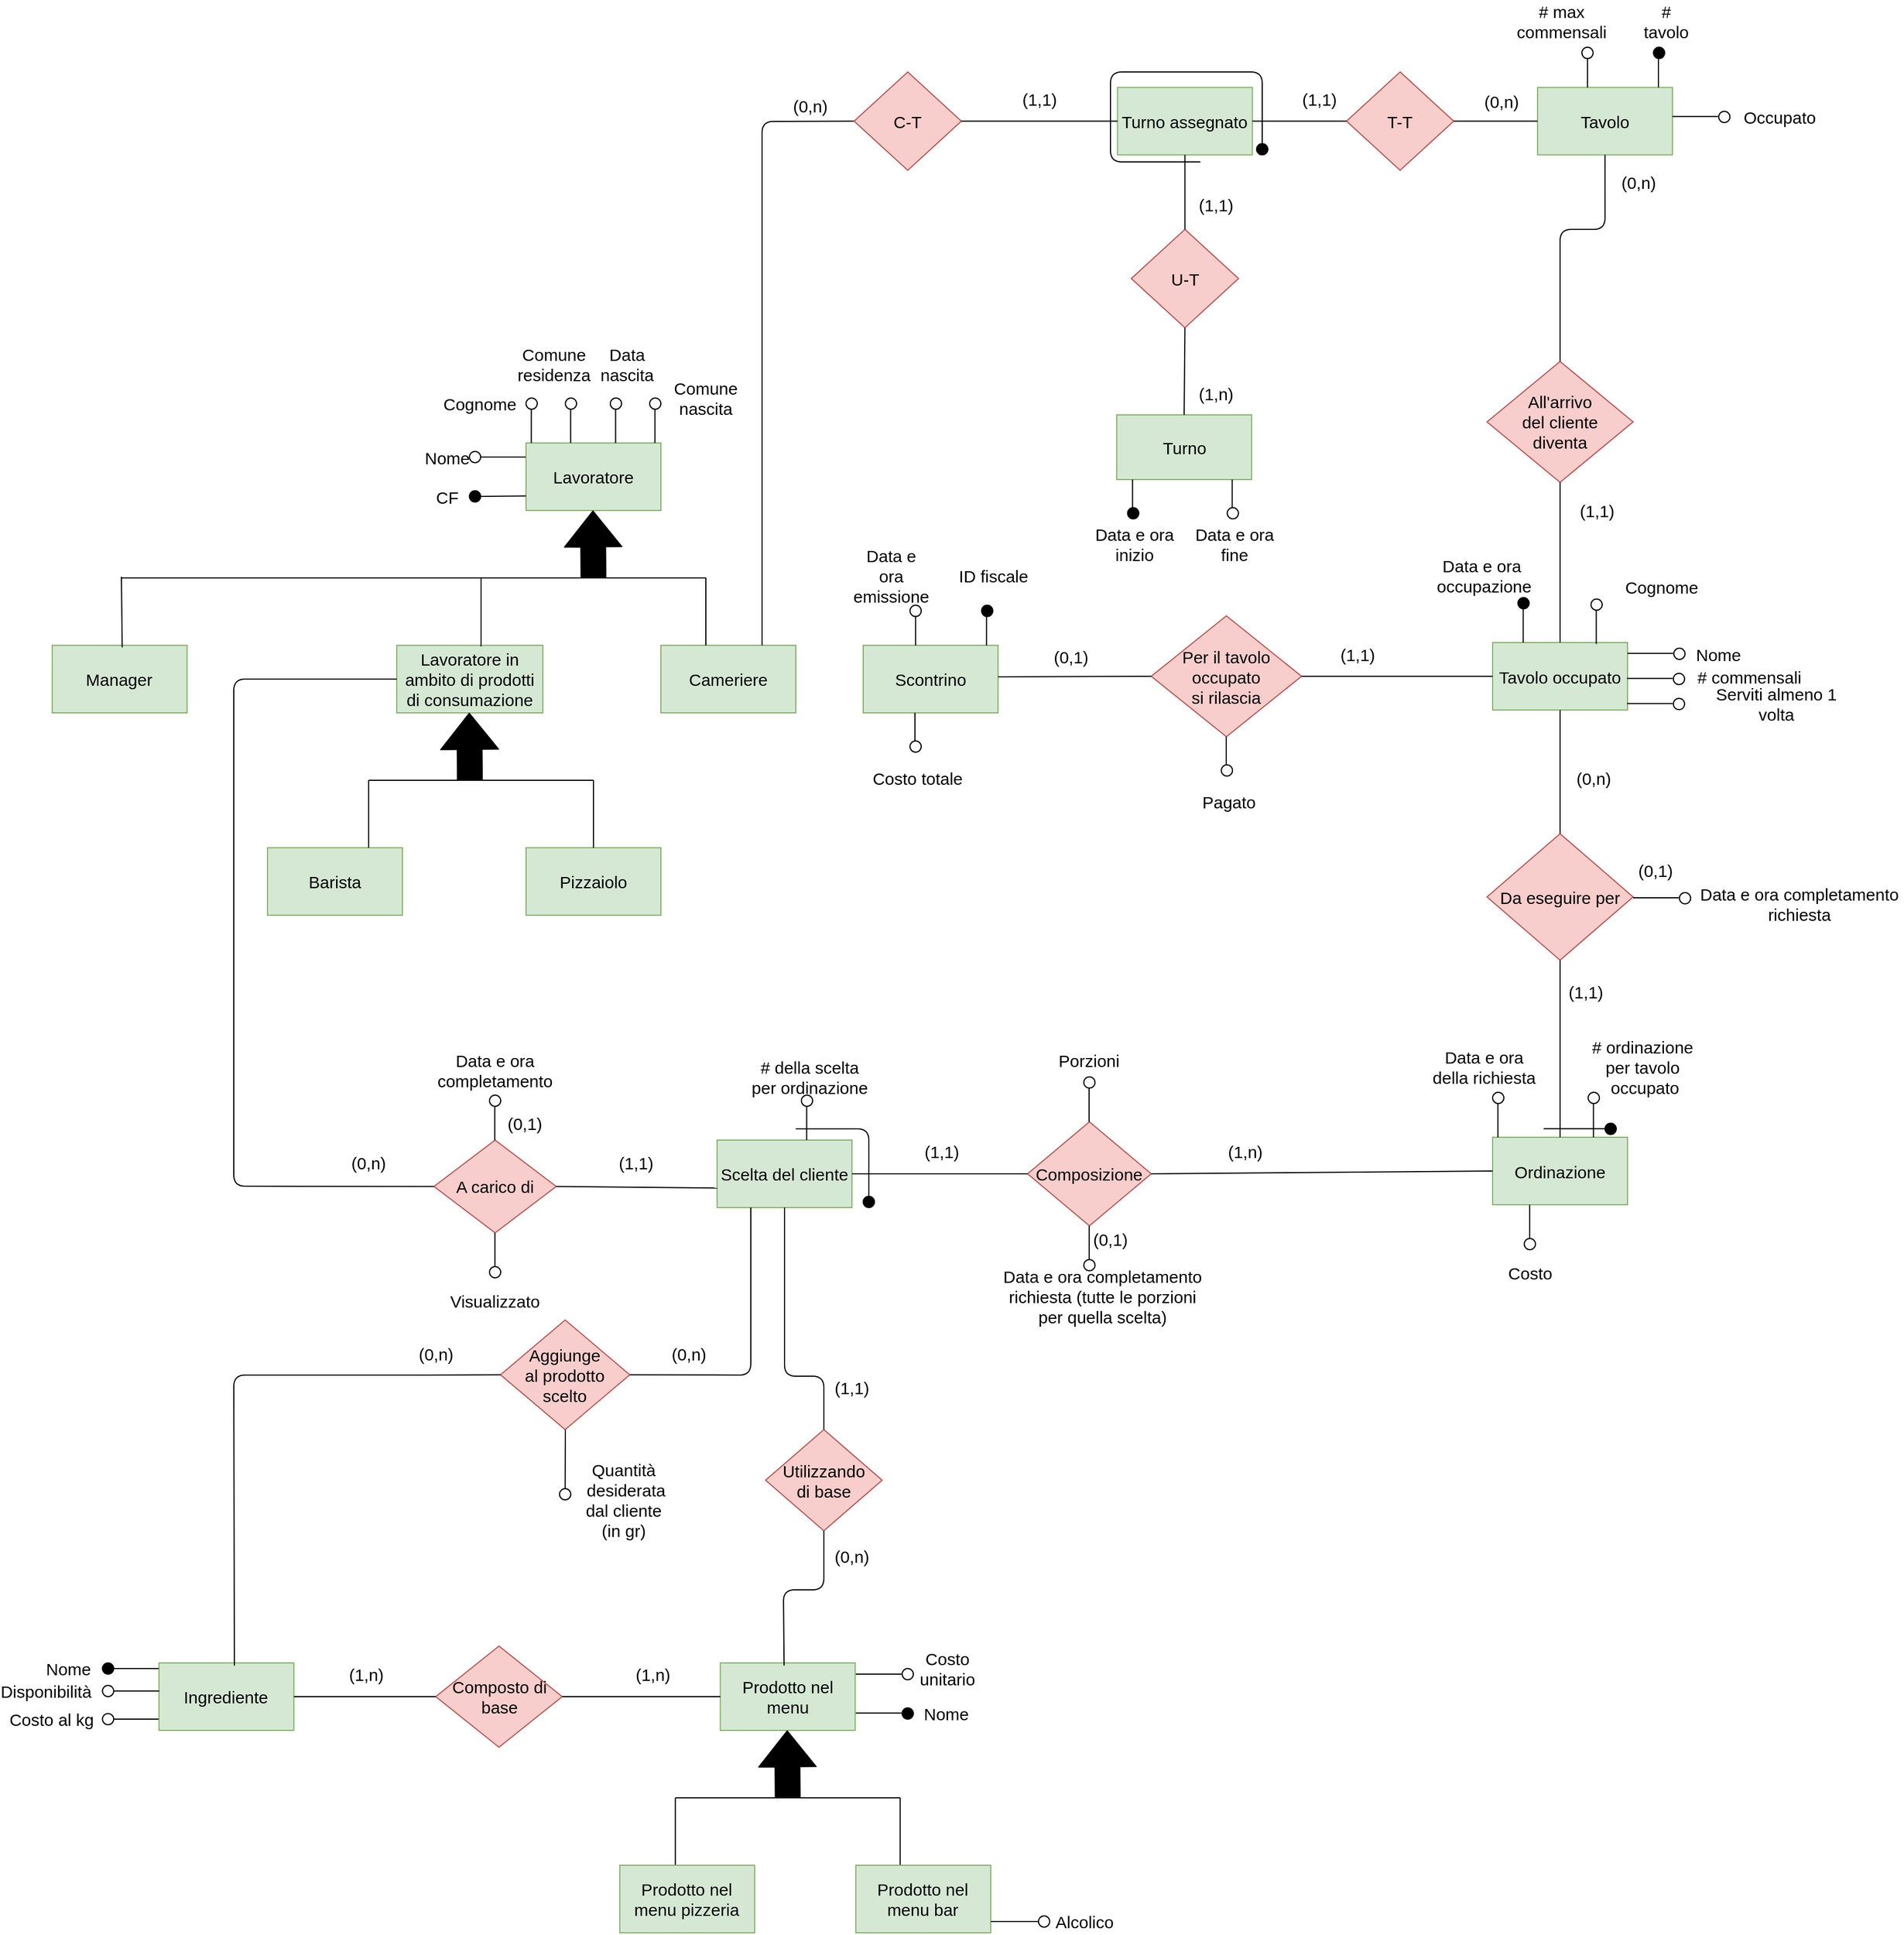 <mxfile version="14.1.7" type="github">
  <diagram id="R2lEEEUBdFMjLlhIrx00" name="Page-1">
    <mxGraphModel dx="3544" dy="1210" grid="1" gridSize="10" guides="1" tooltips="1" connect="1" arrows="1" fold="1" page="1" pageScale="1" pageWidth="850" pageHeight="1100" math="0" shadow="0" extFonts="Permanent Marker^https://fonts.googleapis.com/css?family=Permanent+Marker">
      <root>
        <mxCell id="0" />
        <mxCell id="1" parent="0" />
        <mxCell id="4OlCsBWtwcq7WQwYE5SA-6" value="Tavolo" style="rounded=0;whiteSpace=wrap;html=1;fontSize=15;fillColor=#d5e8d4;strokeColor=#82b366;" parent="1" vertex="1">
          <mxGeometry x="819.97" y="93.75" width="120" height="60" as="geometry" />
        </mxCell>
        <mxCell id="4OlCsBWtwcq7WQwYE5SA-8" value="Cameriere" style="rounded=0;whiteSpace=wrap;html=1;fontSize=15;fillColor=#d5e8d4;strokeColor=#82b366;" parent="1" vertex="1">
          <mxGeometry x="40" y="590" width="120" height="60" as="geometry" />
        </mxCell>
        <mxCell id="4OlCsBWtwcq7WQwYE5SA-9" value="Lavoratore" style="rounded=0;whiteSpace=wrap;html=1;fontSize=15;fillColor=#d5e8d4;strokeColor=#82b366;" parent="1" vertex="1">
          <mxGeometry x="-80" y="410" width="120" height="60" as="geometry" />
        </mxCell>
        <mxCell id="4OlCsBWtwcq7WQwYE5SA-10" value="Lavoratore in ambito di prodotti di consumazione" style="rounded=0;whiteSpace=wrap;html=1;fontSize=15;fillColor=#d5e8d4;strokeColor=#82b366;" parent="1" vertex="1">
          <mxGeometry x="-195" y="590" width="130" height="60" as="geometry" />
        </mxCell>
        <mxCell id="4OlCsBWtwcq7WQwYE5SA-11" value="Barista" style="rounded=0;whiteSpace=wrap;html=1;fontSize=15;fillColor=#d5e8d4;strokeColor=#82b366;" parent="1" vertex="1">
          <mxGeometry x="-310" y="770" width="120" height="60" as="geometry" />
        </mxCell>
        <mxCell id="4OlCsBWtwcq7WQwYE5SA-12" value="Pizzaiolo" style="rounded=0;whiteSpace=wrap;html=1;fontSize=15;fillColor=#d5e8d4;strokeColor=#82b366;" parent="1" vertex="1">
          <mxGeometry x="-80" y="770" width="120" height="60" as="geometry" />
        </mxCell>
        <mxCell id="4OlCsBWtwcq7WQwYE5SA-26" value="" style="endArrow=none;html=1;exitX=0.75;exitY=0;exitDx=0;exitDy=0;entryX=0;entryY=0.5;entryDx=0;entryDy=0;" parent="1" source="4OlCsBWtwcq7WQwYE5SA-8" target="lJe-HFZIRrYfDIe7xfwW-41" edge="1">
          <mxGeometry width="50" height="50" relative="1" as="geometry">
            <mxPoint x="240" y="645" as="sourcePoint" />
            <mxPoint x="220" y="310.0" as="targetPoint" />
            <Array as="points">
              <mxPoint x="130" y="390" />
              <mxPoint x="130" y="124" />
            </Array>
          </mxGeometry>
        </mxCell>
        <mxCell id="4OlCsBWtwcq7WQwYE5SA-27" value="" style="shape=flexArrow;endArrow=classic;html=1;endWidth=28;endSize=10.3;width=22;fillColor=#000000;fontSize=15;" parent="1" edge="1">
          <mxGeometry width="50" height="50" relative="1" as="geometry">
            <mxPoint x="-20" y="530" as="sourcePoint" />
            <mxPoint x="-20.5" y="470" as="targetPoint" />
          </mxGeometry>
        </mxCell>
        <mxCell id="4OlCsBWtwcq7WQwYE5SA-29" value="" style="shape=flexArrow;endArrow=classic;html=1;endWidth=28;endSize=10.3;width=22;fillColor=#000000;fontSize=15;" parent="1" edge="1">
          <mxGeometry width="50" height="50" relative="1" as="geometry">
            <mxPoint x="-130" y="710" as="sourcePoint" />
            <mxPoint x="-130.5" y="650" as="targetPoint" />
            <Array as="points">
              <mxPoint x="-130" y="700" />
            </Array>
          </mxGeometry>
        </mxCell>
        <mxCell id="4OlCsBWtwcq7WQwYE5SA-30" value="" style="endArrow=none;html=1;fillColor=#000000;fontSize=15;" parent="1" edge="1">
          <mxGeometry width="50" height="50" relative="1" as="geometry">
            <mxPoint x="-440" y="530" as="sourcePoint" />
            <mxPoint x="80" y="530" as="targetPoint" />
          </mxGeometry>
        </mxCell>
        <mxCell id="4OlCsBWtwcq7WQwYE5SA-31" value="" style="endArrow=none;html=1;fillColor=#000000;fontSize=15;" parent="1" edge="1">
          <mxGeometry width="50" height="50" relative="1" as="geometry">
            <mxPoint x="-220" y="710" as="sourcePoint" />
            <mxPoint x="-20" y="710" as="targetPoint" />
          </mxGeometry>
        </mxCell>
        <mxCell id="4OlCsBWtwcq7WQwYE5SA-32" value="" style="endArrow=none;html=1;fillColor=#000000;fontSize=15;" parent="1" edge="1">
          <mxGeometry width="50" height="50" relative="1" as="geometry">
            <mxPoint x="-120" y="591" as="sourcePoint" />
            <mxPoint x="-120" y="530" as="targetPoint" />
          </mxGeometry>
        </mxCell>
        <mxCell id="4OlCsBWtwcq7WQwYE5SA-33" value="" style="endArrow=none;html=1;fillColor=#000000;fontSize=15;" parent="1" edge="1">
          <mxGeometry width="50" height="50" relative="1" as="geometry">
            <mxPoint x="80" y="590" as="sourcePoint" />
            <mxPoint x="80" y="530" as="targetPoint" />
          </mxGeometry>
        </mxCell>
        <mxCell id="4OlCsBWtwcq7WQwYE5SA-34" value="" style="endArrow=none;html=1;fillColor=#000000;exitX=0.5;exitY=0;exitDx=0;exitDy=0;fontSize=15;" parent="1" source="4OlCsBWtwcq7WQwYE5SA-12" edge="1">
          <mxGeometry width="50" height="50" relative="1" as="geometry">
            <mxPoint x="-70" y="760" as="sourcePoint" />
            <mxPoint x="-20" y="710" as="targetPoint" />
          </mxGeometry>
        </mxCell>
        <mxCell id="4OlCsBWtwcq7WQwYE5SA-35" value="" style="endArrow=none;html=1;fillColor=#000000;exitX=0.75;exitY=0;exitDx=0;exitDy=0;fontSize=15;" parent="1" source="4OlCsBWtwcq7WQwYE5SA-11" edge="1">
          <mxGeometry width="50" height="50" relative="1" as="geometry">
            <mxPoint x="-270" y="760" as="sourcePoint" />
            <mxPoint x="-220" y="710" as="targetPoint" />
          </mxGeometry>
        </mxCell>
        <mxCell id="4OlCsBWtwcq7WQwYE5SA-36" value="&lt;div&gt;Da eseguire per &lt;br&gt;&lt;/div&gt;" style="rhombus;whiteSpace=wrap;html=1;fontSize=15;fillColor=#f8cecc;strokeColor=#b85450;" parent="1" vertex="1">
          <mxGeometry x="775" y="757.5" width="130" height="112.5" as="geometry" />
        </mxCell>
        <mxCell id="4OlCsBWtwcq7WQwYE5SA-37" value="Ordinazione" style="rounded=0;whiteSpace=wrap;html=1;strokeWidth=1;fontSize=15;fillColor=#d5e8d4;strokeColor=#82b366;" parent="1" vertex="1">
          <mxGeometry x="780" y="1027.5" width="120" height="60" as="geometry" />
        </mxCell>
        <mxCell id="4OlCsBWtwcq7WQwYE5SA-56" value="Scelta del cliente" style="rounded=0;whiteSpace=wrap;html=1;strokeWidth=1;fontSize=15;fillColor=#d5e8d4;strokeColor=#82b366;" parent="1" vertex="1">
          <mxGeometry x="90" y="1030" width="120" height="60" as="geometry" />
        </mxCell>
        <mxCell id="4OlCsBWtwcq7WQwYE5SA-60" value="&lt;div style=&quot;font-size: 15px;&quot;&gt;Composizione&lt;/div&gt;" style="rhombus;whiteSpace=wrap;html=1;fontSize=15;fillColor=#f8cecc;strokeColor=#b85450;" parent="1" vertex="1">
          <mxGeometry x="366.25" y="1013.75" width="110" height="92.5" as="geometry" />
        </mxCell>
        <mxCell id="4OlCsBWtwcq7WQwYE5SA-64" value="A carico di" style="rhombus;whiteSpace=wrap;html=1;fontSize=15;fillColor=#f8cecc;strokeColor=#b85450;" parent="1" vertex="1">
          <mxGeometry x="-161.87" y="1030" width="108.75" height="82.5" as="geometry" />
        </mxCell>
        <mxCell id="4OlCsBWtwcq7WQwYE5SA-65" value="" style="endArrow=none;html=1;fillColor=#000000;entryX=0;entryY=0.5;entryDx=0;entryDy=0;exitX=0;exitY=0.5;exitDx=0;exitDy=0;" parent="1" source="4OlCsBWtwcq7WQwYE5SA-64" target="4OlCsBWtwcq7WQwYE5SA-10" edge="1">
          <mxGeometry width="50" height="50" relative="1" as="geometry">
            <mxPoint x="60" y="990" as="sourcePoint" />
            <mxPoint x="110" y="940" as="targetPoint" />
            <Array as="points">
              <mxPoint x="-340" y="1071" />
              <mxPoint x="-340" y="620" />
            </Array>
          </mxGeometry>
        </mxCell>
        <mxCell id="4OlCsBWtwcq7WQwYE5SA-68" value="" style="endArrow=none;html=1;fillColor=#000000;exitX=1;exitY=0.5;exitDx=0;exitDy=0;entryX=0;entryY=0.71;entryDx=0;entryDy=0;entryPerimeter=0;fontSize=15;" parent="1" source="4OlCsBWtwcq7WQwYE5SA-64" target="4OlCsBWtwcq7WQwYE5SA-56" edge="1">
          <mxGeometry width="50" height="50" relative="1" as="geometry">
            <mxPoint x="-30" y="1085" as="sourcePoint" />
            <mxPoint x="90" y="1070" as="targetPoint" />
          </mxGeometry>
        </mxCell>
        <mxCell id="4OlCsBWtwcq7WQwYE5SA-69" value="" style="endArrow=none;html=1;fillColor=#000000;entryX=0;entryY=0.5;entryDx=0;entryDy=0;exitX=1;exitY=0.5;exitDx=0;exitDy=0;" parent="1" source="4OlCsBWtwcq7WQwYE5SA-56" target="4OlCsBWtwcq7WQwYE5SA-60" edge="1">
          <mxGeometry width="50" height="50" relative="1" as="geometry">
            <mxPoint x="270" y="1085" as="sourcePoint" />
            <mxPoint x="320" y="1035" as="targetPoint" />
          </mxGeometry>
        </mxCell>
        <mxCell id="4OlCsBWtwcq7WQwYE5SA-73" value="Utilizzando&lt;br&gt;di base" style="rhombus;whiteSpace=wrap;html=1;fontSize=15;fillColor=#f8cecc;strokeColor=#b85450;" parent="1" vertex="1">
          <mxGeometry x="133.12" y="1287.5" width="103.75" height="90" as="geometry" />
        </mxCell>
        <mxCell id="4OlCsBWtwcq7WQwYE5SA-74" value="Prodotto nel menu" style="rounded=0;whiteSpace=wrap;html=1;fontSize=15;fillColor=#d5e8d4;strokeColor=#82b366;" parent="1" vertex="1">
          <mxGeometry x="92.85" y="1495" width="120" height="60" as="geometry" />
        </mxCell>
        <mxCell id="4OlCsBWtwcq7WQwYE5SA-75" value="" style="shape=flexArrow;endArrow=classic;html=1;endWidth=28;endSize=10.3;width=22;fillColor=#000000;fontSize=15;" parent="1" edge="1">
          <mxGeometry width="50" height="50" relative="1" as="geometry">
            <mxPoint x="152.85" y="1615" as="sourcePoint" />
            <mxPoint x="152.35" y="1555" as="targetPoint" />
          </mxGeometry>
        </mxCell>
        <mxCell id="4OlCsBWtwcq7WQwYE5SA-76" value="" style="endArrow=none;html=1;fillColor=#000000;fontSize=15;" parent="1" edge="1">
          <mxGeometry width="50" height="50" relative="1" as="geometry">
            <mxPoint x="52.85" y="1615" as="sourcePoint" />
            <mxPoint x="252.85" y="1615" as="targetPoint" />
          </mxGeometry>
        </mxCell>
        <mxCell id="4OlCsBWtwcq7WQwYE5SA-77" value="" style="endArrow=none;html=1;fillColor=#000000;fontSize=15;" parent="1" edge="1">
          <mxGeometry width="50" height="50" relative="1" as="geometry">
            <mxPoint x="52.85" y="1676" as="sourcePoint" />
            <mxPoint x="52.85" y="1615" as="targetPoint" />
          </mxGeometry>
        </mxCell>
        <mxCell id="4OlCsBWtwcq7WQwYE5SA-78" value="" style="endArrow=none;html=1;fillColor=#000000;fontSize=15;" parent="1" edge="1">
          <mxGeometry width="50" height="50" relative="1" as="geometry">
            <mxPoint x="252.85" y="1675" as="sourcePoint" />
            <mxPoint x="252.85" y="1615" as="targetPoint" />
          </mxGeometry>
        </mxCell>
        <mxCell id="4OlCsBWtwcq7WQwYE5SA-79" value="Prodotto nel menu pizzeria" style="rounded=0;whiteSpace=wrap;html=1;fontSize=15;fillColor=#d5e8d4;strokeColor=#82b366;" parent="1" vertex="1">
          <mxGeometry x="3.44" y="1675" width="120" height="60" as="geometry" />
        </mxCell>
        <mxCell id="4OlCsBWtwcq7WQwYE5SA-80" value="Prodotto nel menu bar" style="rounded=0;whiteSpace=wrap;html=1;fontSize=15;fillColor=#d5e8d4;strokeColor=#82b366;" parent="1" vertex="1">
          <mxGeometry x="213.44" y="1675" width="120" height="60" as="geometry" />
        </mxCell>
        <mxCell id="4OlCsBWtwcq7WQwYE5SA-82" value="" style="endArrow=none;html=1;fillColor=#000000;entryX=0.5;entryY=1;entryDx=0;entryDy=0;exitX=0.5;exitY=0;exitDx=0;exitDy=0;fontSize=15;" parent="1" source="4OlCsBWtwcq7WQwYE5SA-73" target="4OlCsBWtwcq7WQwYE5SA-56" edge="1">
          <mxGeometry width="50" height="50" relative="1" as="geometry">
            <mxPoint x="125" y="1190" as="sourcePoint" />
            <mxPoint x="175" y="1140" as="targetPoint" />
            <Array as="points">
              <mxPoint x="185" y="1240" />
              <mxPoint x="150" y="1240" />
            </Array>
          </mxGeometry>
        </mxCell>
        <mxCell id="4OlCsBWtwcq7WQwYE5SA-83" value="" style="endArrow=none;html=1;fillColor=#000000;entryX=0.5;entryY=1;entryDx=0;entryDy=0;exitX=0.473;exitY=0.04;exitDx=0;exitDy=0;exitPerimeter=0;" parent="1" source="4OlCsBWtwcq7WQwYE5SA-74" target="4OlCsBWtwcq7WQwYE5SA-73" edge="1">
          <mxGeometry width="50" height="50" relative="1" as="geometry">
            <mxPoint x="125" y="1450" as="sourcePoint" />
            <mxPoint x="175" y="1400" as="targetPoint" />
            <Array as="points">
              <mxPoint x="149" y="1430" />
              <mxPoint x="185" y="1430" />
            </Array>
          </mxGeometry>
        </mxCell>
        <mxCell id="4OlCsBWtwcq7WQwYE5SA-84" value="Ingrediente" style="rounded=0;whiteSpace=wrap;html=1;fontSize=15;fillColor=#d5e8d4;strokeColor=#82b366;" parent="1" vertex="1">
          <mxGeometry x="-406.56" y="1495" width="120" height="60" as="geometry" />
        </mxCell>
        <mxCell id="4OlCsBWtwcq7WQwYE5SA-85" value="&lt;div style=&quot;font-size: 15px;&quot;&gt;Composto di base&lt;br style=&quot;font-size: 15px;&quot;&gt;&lt;/div&gt;" style="rhombus;whiteSpace=wrap;html=1;fontSize=15;fillColor=#f8cecc;strokeColor=#b85450;" parent="1" vertex="1">
          <mxGeometry x="-160.3" y="1480" width="112.5" height="90" as="geometry" />
        </mxCell>
        <mxCell id="4OlCsBWtwcq7WQwYE5SA-92" value="" style="endArrow=none;html=1;fillColor=#000000;entryX=0;entryY=0.5;entryDx=0;entryDy=0;exitX=1;exitY=0.5;exitDx=0;exitDy=0;fontSize=15;" parent="1" source="4OlCsBWtwcq7WQwYE5SA-84" target="4OlCsBWtwcq7WQwYE5SA-85" edge="1">
          <mxGeometry width="50" height="50" relative="1" as="geometry">
            <mxPoint x="-236.56" y="1555" as="sourcePoint" />
            <mxPoint x="-186.56" y="1505" as="targetPoint" />
          </mxGeometry>
        </mxCell>
        <mxCell id="4OlCsBWtwcq7WQwYE5SA-93" value="" style="endArrow=none;html=1;fillColor=#000000;entryX=0;entryY=0.5;entryDx=0;entryDy=0;exitX=1;exitY=0.5;exitDx=0;exitDy=0;fontSize=15;" parent="1" source="4OlCsBWtwcq7WQwYE5SA-85" target="4OlCsBWtwcq7WQwYE5SA-74" edge="1">
          <mxGeometry width="50" height="50" relative="1" as="geometry">
            <mxPoint x="-26.56" y="1550" as="sourcePoint" />
            <mxPoint x="23.44" y="1500" as="targetPoint" />
          </mxGeometry>
        </mxCell>
        <mxCell id="4OlCsBWtwcq7WQwYE5SA-117" value="" style="endArrow=none;html=1;fillColor=#000000;entryX=1;entryY=0.5;entryDx=0;entryDy=0;exitX=0.003;exitY=0.828;exitDx=0;exitDy=0;exitPerimeter=0;fontSize=15;" parent="1" target="4OlCsBWtwcq7WQwYE5SA-121" edge="1">
          <mxGeometry width="50" height="50" relative="1" as="geometry">
            <mxPoint x="-80.0" y="457.18" as="sourcePoint" />
            <mxPoint x="-105.36" y="442.5" as="targetPoint" />
          </mxGeometry>
        </mxCell>
        <mxCell id="4OlCsBWtwcq7WQwYE5SA-118" value="" style="ellipse;whiteSpace=wrap;html=1;aspect=fixed;direction=east;fontSize=15;" parent="1" vertex="1">
          <mxGeometry x="-130.36" y="417.5" width="10" height="10" as="geometry" />
        </mxCell>
        <mxCell id="4OlCsBWtwcq7WQwYE5SA-119" value="CF" style="text;html=1;strokeColor=none;fillColor=none;align=center;verticalAlign=middle;whiteSpace=wrap;rounded=0;direction=east;fontSize=15;" parent="1" vertex="1">
          <mxGeometry x="-170.36" y="447.5" width="40" height="20" as="geometry" />
        </mxCell>
        <mxCell id="4OlCsBWtwcq7WQwYE5SA-120" value="" style="endArrow=none;html=1;fillColor=#000000;entryX=1;entryY=0.5;entryDx=0;entryDy=0;exitX=0;exitY=0.25;exitDx=0;exitDy=0;fontSize=15;" parent="1" target="4OlCsBWtwcq7WQwYE5SA-118" edge="1">
          <mxGeometry width="50" height="50" relative="1" as="geometry">
            <mxPoint x="-80.36" y="422.5" as="sourcePoint" />
            <mxPoint x="-105.36" y="407.5" as="targetPoint" />
          </mxGeometry>
        </mxCell>
        <mxCell id="4OlCsBWtwcq7WQwYE5SA-121" value="" style="ellipse;whiteSpace=wrap;html=1;aspect=fixed;direction=east;fillColor=#000000;fontSize=15;" parent="1" vertex="1">
          <mxGeometry x="-130.36" y="452.5" width="10" height="10" as="geometry" />
        </mxCell>
        <mxCell id="4OlCsBWtwcq7WQwYE5SA-122" value="Nome" style="text;html=1;strokeColor=none;fillColor=none;align=center;verticalAlign=middle;whiteSpace=wrap;rounded=0;direction=east;fontSize=15;" parent="1" vertex="1">
          <mxGeometry x="-170.36" y="412.5" width="40" height="20" as="geometry" />
        </mxCell>
        <mxCell id="4OlCsBWtwcq7WQwYE5SA-145" value="" style="endArrow=none;html=1;fillColor=#000000;fontSize=15;" parent="1" edge="1">
          <mxGeometry width="50" height="50" relative="1" as="geometry">
            <mxPoint x="-75.29" y="410" as="sourcePoint" />
            <mxPoint x="-75.29" y="380" as="targetPoint" />
          </mxGeometry>
        </mxCell>
        <mxCell id="4OlCsBWtwcq7WQwYE5SA-146" value="" style="ellipse;whiteSpace=wrap;html=1;aspect=fixed;fontSize=15;" parent="1" vertex="1">
          <mxGeometry x="-80" y="370" width="10" height="10" as="geometry" />
        </mxCell>
        <mxCell id="4OlCsBWtwcq7WQwYE5SA-147" value="Cognome" style="text;html=1;strokeColor=none;fillColor=none;align=center;verticalAlign=middle;whiteSpace=wrap;rounded=0;fontSize=15;" parent="1" vertex="1">
          <mxGeometry x="-141.25" y="365" width="40" height="20" as="geometry" />
        </mxCell>
        <mxCell id="4OlCsBWtwcq7WQwYE5SA-148" value="" style="endArrow=none;html=1;fillColor=#000000;fontSize=15;" parent="1" edge="1">
          <mxGeometry width="50" height="50" relative="1" as="geometry">
            <mxPoint x="-40.29" y="410" as="sourcePoint" />
            <mxPoint x="-40.29" y="380" as="targetPoint" />
          </mxGeometry>
        </mxCell>
        <mxCell id="4OlCsBWtwcq7WQwYE5SA-149" value="" style="ellipse;whiteSpace=wrap;html=1;aspect=fixed;fontSize=15;" parent="1" vertex="1">
          <mxGeometry x="-45" y="370" width="10" height="10" as="geometry" />
        </mxCell>
        <mxCell id="4OlCsBWtwcq7WQwYE5SA-150" value="Comune residenza" style="text;html=1;strokeColor=none;fillColor=none;align=center;verticalAlign=middle;whiteSpace=wrap;rounded=0;fontSize=15;" parent="1" vertex="1">
          <mxGeometry x="-75" y="330" width="40" height="20" as="geometry" />
        </mxCell>
        <mxCell id="4OlCsBWtwcq7WQwYE5SA-151" value="" style="endArrow=none;html=1;fillColor=#000000;fontSize=15;" parent="1" edge="1">
          <mxGeometry width="50" height="50" relative="1" as="geometry">
            <mxPoint x="-0.29" y="410" as="sourcePoint" />
            <mxPoint x="-0.29" y="380" as="targetPoint" />
          </mxGeometry>
        </mxCell>
        <mxCell id="4OlCsBWtwcq7WQwYE5SA-152" value="" style="ellipse;whiteSpace=wrap;html=1;aspect=fixed;fontSize=15;" parent="1" vertex="1">
          <mxGeometry x="-5" y="370" width="10" height="10" as="geometry" />
        </mxCell>
        <mxCell id="4OlCsBWtwcq7WQwYE5SA-153" value="Data nascita" style="text;html=1;strokeColor=none;fillColor=none;align=center;verticalAlign=middle;whiteSpace=wrap;rounded=0;fontSize=15;" parent="1" vertex="1">
          <mxGeometry x="-10" y="330" width="40" height="20" as="geometry" />
        </mxCell>
        <mxCell id="4OlCsBWtwcq7WQwYE5SA-154" value="" style="endArrow=none;html=1;fillColor=#000000;fontSize=15;" parent="1" edge="1">
          <mxGeometry width="50" height="50" relative="1" as="geometry">
            <mxPoint x="34.71" y="410" as="sourcePoint" />
            <mxPoint x="34.71" y="380" as="targetPoint" />
          </mxGeometry>
        </mxCell>
        <mxCell id="4OlCsBWtwcq7WQwYE5SA-155" value="" style="ellipse;whiteSpace=wrap;html=1;aspect=fixed;fontSize=15;" parent="1" vertex="1">
          <mxGeometry x="30" y="370" width="10" height="10" as="geometry" />
        </mxCell>
        <mxCell id="4OlCsBWtwcq7WQwYE5SA-156" value="Comune nascita" style="text;html=1;strokeColor=none;fillColor=none;align=center;verticalAlign=middle;whiteSpace=wrap;rounded=0;fontSize=15;" parent="1" vertex="1">
          <mxGeometry x="60" y="360" width="40" height="20" as="geometry" />
        </mxCell>
        <mxCell id="4OlCsBWtwcq7WQwYE5SA-179" value="" style="endArrow=none;html=1;fillColor=#000000;fontSize=15;" parent="1" edge="1">
          <mxGeometry width="50" height="50" relative="1" as="geometry">
            <mxPoint x="927.5" y="93.75" as="sourcePoint" />
            <mxPoint x="927.5" y="63.75" as="targetPoint" />
          </mxGeometry>
        </mxCell>
        <mxCell id="4OlCsBWtwcq7WQwYE5SA-180" value="" style="ellipse;whiteSpace=wrap;html=1;aspect=fixed;fillColor=#000000;fontSize=15;" parent="1" vertex="1">
          <mxGeometry x="923.09" y="58.05" width="10" height="10" as="geometry" />
        </mxCell>
        <mxCell id="4OlCsBWtwcq7WQwYE5SA-181" value="&lt;div style=&quot;font-size: 15px;&quot;&gt;# tavolo&lt;/div&gt;" style="text;html=1;strokeColor=none;fillColor=none;align=center;verticalAlign=middle;whiteSpace=wrap;rounded=0;fontSize=15;" parent="1" vertex="1">
          <mxGeometry x="908.09" y="24.75" width="52.5" height="20" as="geometry" />
        </mxCell>
        <mxCell id="4OlCsBWtwcq7WQwYE5SA-190" value="" style="endArrow=none;html=1;fillColor=#000000;fontSize=15;" parent="1" edge="1">
          <mxGeometry width="50" height="50" relative="1" as="geometry">
            <mxPoint x="-107.79" y="1030" as="sourcePoint" />
            <mxPoint x="-107.79" y="1000" as="targetPoint" />
          </mxGeometry>
        </mxCell>
        <mxCell id="4OlCsBWtwcq7WQwYE5SA-191" value="" style="ellipse;whiteSpace=wrap;html=1;aspect=fixed;fontSize=15;" parent="1" vertex="1">
          <mxGeometry x="-112.5" y="990" width="10" height="10" as="geometry" />
        </mxCell>
        <mxCell id="4OlCsBWtwcq7WQwYE5SA-192" value="Data e ora completamento" style="text;html=1;strokeColor=none;fillColor=none;align=center;verticalAlign=middle;whiteSpace=wrap;rounded=0;fontSize=15;" parent="1" vertex="1">
          <mxGeometry x="-178.12" y="957.5" width="141.25" height="20" as="geometry" />
        </mxCell>
        <mxCell id="4OlCsBWtwcq7WQwYE5SA-193" value="" style="endArrow=none;html=1;fillColor=#000000;fontSize=15;" parent="1" edge="1">
          <mxGeometry width="50" height="50" relative="1" as="geometry">
            <mxPoint x="420.96" y="1013.75" as="sourcePoint" />
            <mxPoint x="420.96" y="983.75" as="targetPoint" />
          </mxGeometry>
        </mxCell>
        <mxCell id="4OlCsBWtwcq7WQwYE5SA-194" value="" style="ellipse;whiteSpace=wrap;html=1;aspect=fixed;fontSize=15;" parent="1" vertex="1">
          <mxGeometry x="416.25" y="973.75" width="10" height="10" as="geometry" />
        </mxCell>
        <mxCell id="4OlCsBWtwcq7WQwYE5SA-195" value="Porzioni" style="text;html=1;strokeColor=none;fillColor=none;align=center;verticalAlign=middle;whiteSpace=wrap;rounded=0;fontSize=15;" parent="1" vertex="1">
          <mxGeometry x="401.25" y="948.75" width="40" height="20" as="geometry" />
        </mxCell>
        <mxCell id="4OlCsBWtwcq7WQwYE5SA-196" value="" style="endArrow=none;html=1;fillColor=#000000;fontSize=15;" parent="1" edge="1">
          <mxGeometry width="50" height="50" relative="1" as="geometry">
            <mxPoint x="264.03" y="1545" as="sourcePoint" />
            <mxPoint x="263.44" y="1545" as="targetPoint" />
          </mxGeometry>
        </mxCell>
        <mxCell id="4OlCsBWtwcq7WQwYE5SA-198" value="Nome" style="text;html=1;strokeColor=none;fillColor=none;align=center;verticalAlign=middle;whiteSpace=wrap;rounded=0;fontSize=15;" parent="1" vertex="1">
          <mxGeometry x="274.03" y="1530" width="40" height="20" as="geometry" />
        </mxCell>
        <mxCell id="4OlCsBWtwcq7WQwYE5SA-199" value="" style="endArrow=none;html=1;fillColor=#000000;fontSize=15;" parent="1" source="4OlCsBWtwcq7WQwYE5SA-200" edge="1">
          <mxGeometry width="50" height="50" relative="1" as="geometry">
            <mxPoint x="333.44" y="1725" as="sourcePoint" />
            <mxPoint x="383.44" y="1725" as="targetPoint" />
          </mxGeometry>
        </mxCell>
        <mxCell id="4OlCsBWtwcq7WQwYE5SA-201" value="Alcolico" style="text;html=1;strokeColor=none;fillColor=none;align=center;verticalAlign=middle;whiteSpace=wrap;rounded=0;fontSize=15;" parent="1" vertex="1">
          <mxGeometry x="396.57" y="1715" width="40" height="20" as="geometry" />
        </mxCell>
        <mxCell id="4OlCsBWtwcq7WQwYE5SA-200" value="" style="ellipse;whiteSpace=wrap;html=1;aspect=fixed;fontSize=15;" parent="1" vertex="1">
          <mxGeometry x="375.94" y="1720" width="10" height="10" as="geometry" />
        </mxCell>
        <mxCell id="4OlCsBWtwcq7WQwYE5SA-208" value="" style="endArrow=none;html=1;fillColor=#000000;fontSize=15;" parent="1" target="4OlCsBWtwcq7WQwYE5SA-200" edge="1">
          <mxGeometry width="50" height="50" relative="1" as="geometry">
            <mxPoint x="333.44" y="1725" as="sourcePoint" />
            <mxPoint x="383.44" y="1725" as="targetPoint" />
          </mxGeometry>
        </mxCell>
        <mxCell id="4OlCsBWtwcq7WQwYE5SA-197" value="" style="ellipse;whiteSpace=wrap;html=1;aspect=fixed;fillColor=#000000;fontSize=15;" parent="1" vertex="1">
          <mxGeometry x="254.62" y="1535" width="10" height="10" as="geometry" />
        </mxCell>
        <mxCell id="4OlCsBWtwcq7WQwYE5SA-209" value="" style="endArrow=none;html=1;fillColor=#000000;fontSize=15;" parent="1" edge="1">
          <mxGeometry width="50" height="50" relative="1" as="geometry">
            <mxPoint x="213.44" y="1539.58" as="sourcePoint" />
            <mxPoint x="254.03" y="1539.58" as="targetPoint" />
          </mxGeometry>
        </mxCell>
        <mxCell id="4OlCsBWtwcq7WQwYE5SA-212" value="" style="ellipse;whiteSpace=wrap;html=1;aspect=fixed;direction=east;fillColor=#000000;fontSize=15;" parent="1" vertex="1">
          <mxGeometry x="-456.85" y="1495" width="10" height="10" as="geometry" />
        </mxCell>
        <mxCell id="4OlCsBWtwcq7WQwYE5SA-213" value="" style="endArrow=none;html=1;fillColor=#000000;entryX=1;entryY=0.5;entryDx=0;entryDy=0;exitX=0;exitY=0.25;exitDx=0;exitDy=0;fontSize=15;" parent="1" target="4OlCsBWtwcq7WQwYE5SA-212" edge="1">
          <mxGeometry width="50" height="50" relative="1" as="geometry">
            <mxPoint x="-406.85" y="1500" as="sourcePoint" />
            <mxPoint x="-431.85" y="1485" as="targetPoint" />
          </mxGeometry>
        </mxCell>
        <mxCell id="4OlCsBWtwcq7WQwYE5SA-214" value="&lt;div style=&quot;font-size: 15px;&quot;&gt;Nome&lt;/div&gt;" style="text;html=1;strokeColor=none;fillColor=none;align=center;verticalAlign=middle;whiteSpace=wrap;rounded=0;direction=east;fontSize=15;" parent="1" vertex="1">
          <mxGeometry x="-506.85" y="1490" width="40" height="20" as="geometry" />
        </mxCell>
        <mxCell id="4OlCsBWtwcq7WQwYE5SA-252" value="" style="endArrow=none;html=1;fillColor=#000000;fontSize=15;" parent="1" edge="1">
          <mxGeometry width="50" height="50" relative="1" as="geometry">
            <mxPoint x="784.71" y="1027.5" as="sourcePoint" />
            <mxPoint x="784.71" y="997.5" as="targetPoint" />
          </mxGeometry>
        </mxCell>
        <mxCell id="4OlCsBWtwcq7WQwYE5SA-253" value="" style="ellipse;whiteSpace=wrap;html=1;aspect=fixed;fontSize=15;" parent="1" vertex="1">
          <mxGeometry x="780" y="987.5" width="10" height="10" as="geometry" />
        </mxCell>
        <mxCell id="4OlCsBWtwcq7WQwYE5SA-254" value="Data e ora della richiesta" style="text;html=1;strokeColor=none;fillColor=none;align=center;verticalAlign=middle;whiteSpace=wrap;rounded=0;fontSize=15;" parent="1" vertex="1">
          <mxGeometry x="725" y="955" width="95" height="20" as="geometry" />
        </mxCell>
        <mxCell id="4OlCsBWtwcq7WQwYE5SA-255" value="" style="endArrow=none;html=1;fillColor=#000000;fontSize=15;" parent="1" edge="1">
          <mxGeometry width="50" height="50" relative="1" as="geometry">
            <mxPoint x="869.71" y="1027.5" as="sourcePoint" />
            <mxPoint x="869.71" y="997.5" as="targetPoint" />
          </mxGeometry>
        </mxCell>
        <mxCell id="4OlCsBWtwcq7WQwYE5SA-256" value="" style="ellipse;whiteSpace=wrap;html=1;aspect=fixed;fontSize=15;" parent="1" vertex="1">
          <mxGeometry x="865" y="987.5" width="10" height="10" as="geometry" />
        </mxCell>
        <mxCell id="4OlCsBWtwcq7WQwYE5SA-257" value="&lt;div style=&quot;font-size: 15px&quot;&gt;# ordinazione&lt;/div&gt;&lt;div style=&quot;font-size: 15px&quot;&gt;per tavolo&lt;br style=&quot;font-size: 15px&quot;&gt;&lt;/div&gt;&amp;nbsp;occupato" style="text;html=1;strokeColor=none;fillColor=none;align=center;verticalAlign=middle;whiteSpace=wrap;rounded=0;fontSize=15;" parent="1" vertex="1">
          <mxGeometry x="826.32" y="955" width="175" height="20" as="geometry" />
        </mxCell>
        <mxCell id="4OlCsBWtwcq7WQwYE5SA-261" value="" style="endArrow=none;html=1;fillColor=#000000;fontSize=15;" parent="1" edge="1">
          <mxGeometry width="50" height="50" relative="1" as="geometry">
            <mxPoint x="169.71" y="1030" as="sourcePoint" />
            <mxPoint x="169.71" y="1000" as="targetPoint" />
          </mxGeometry>
        </mxCell>
        <mxCell id="4OlCsBWtwcq7WQwYE5SA-262" value="" style="ellipse;whiteSpace=wrap;html=1;aspect=fixed;fontSize=15;" parent="1" vertex="1">
          <mxGeometry x="165" y="990" width="10" height="10" as="geometry" />
        </mxCell>
        <mxCell id="4OlCsBWtwcq7WQwYE5SA-263" value="# della scelta per ordinazione" style="text;html=1;strokeColor=none;fillColor=none;align=center;verticalAlign=middle;whiteSpace=wrap;rounded=0;fontSize=15;" parent="1" vertex="1">
          <mxGeometry x="115" y="963.75" width="115" height="20" as="geometry" />
        </mxCell>
        <mxCell id="4OlCsBWtwcq7WQwYE5SA-278" value="" style="endArrow=none;html=1;fillColor=#000000;fontSize=15;entryX=0.5;entryY=0;entryDx=0;entryDy=0;" parent="1" target="4OlCsBWtwcq7WQwYE5SA-279" edge="1">
          <mxGeometry width="50" height="50" relative="1" as="geometry">
            <mxPoint x="160" y="1020" as="sourcePoint" />
            <mxPoint x="220" y="1080" as="targetPoint" />
            <Array as="points">
              <mxPoint x="225" y="1020" />
            </Array>
          </mxGeometry>
        </mxCell>
        <mxCell id="4OlCsBWtwcq7WQwYE5SA-279" value="" style="ellipse;whiteSpace=wrap;html=1;aspect=fixed;fillColor=#000000;fontSize=15;" parent="1" vertex="1">
          <mxGeometry x="220" y="1080" width="10" height="10" as="geometry" />
        </mxCell>
        <mxCell id="4OlCsBWtwcq7WQwYE5SA-290" value="" style="endArrow=none;html=1;fillColor=#000000;exitX=1;exitY=0.75;exitDx=0;exitDy=0;fontSize=15;" parent="1" edge="1">
          <mxGeometry width="50" height="50" relative="1" as="geometry">
            <mxPoint x="-446.85" y="1520" as="sourcePoint" />
            <mxPoint x="-406.26" y="1520" as="targetPoint" />
            <Array as="points">
              <mxPoint x="-416.26" y="1520" />
            </Array>
          </mxGeometry>
        </mxCell>
        <mxCell id="4OlCsBWtwcq7WQwYE5SA-291" value="" style="ellipse;whiteSpace=wrap;html=1;aspect=fixed;fillColor=#FFFFFF;fontSize=15;" parent="1" vertex="1">
          <mxGeometry x="-456.85" y="1515" width="10" height="10" as="geometry" />
        </mxCell>
        <mxCell id="4OlCsBWtwcq7WQwYE5SA-292" value="&lt;div style=&quot;font-size: 15px;&quot;&gt;Disponibilità&lt;/div&gt;" style="text;html=1;strokeColor=none;fillColor=none;align=center;verticalAlign=middle;whiteSpace=wrap;rounded=0;direction=east;fontSize=15;" parent="1" vertex="1">
          <mxGeometry x="-526.85" y="1510" width="40" height="20" as="geometry" />
        </mxCell>
        <mxCell id="4OlCsBWtwcq7WQwYE5SA-300" value="" style="ellipse;whiteSpace=wrap;html=1;aspect=fixed;fontSize=15;" parent="1" vertex="1">
          <mxGeometry x="-50.18" y="1340" width="10" height="10" as="geometry" />
        </mxCell>
        <mxCell id="4OlCsBWtwcq7WQwYE5SA-301" value="&lt;div style=&quot;font-size: 15px&quot;&gt;Quantità&lt;/div&gt;&amp;nbsp;desiderata dal cliente (in gr)" style="text;html=1;strokeColor=none;fillColor=none;align=center;verticalAlign=middle;whiteSpace=wrap;rounded=0;fontSize=15;" parent="1" vertex="1">
          <mxGeometry x="-30.59" y="1340" width="75.59" height="20" as="geometry" />
        </mxCell>
        <mxCell id="4OlCsBWtwcq7WQwYE5SA-311" value="&lt;div&gt;(0,n)&lt;/div&gt;" style="text;html=1;strokeColor=none;fillColor=none;align=center;verticalAlign=middle;whiteSpace=wrap;rounded=0;fontSize=15;" parent="1" vertex="1">
          <mxGeometry x="768.13" y="95.8" width="40" height="20" as="geometry" />
        </mxCell>
        <mxCell id="4OlCsBWtwcq7WQwYE5SA-318" value="(1,1)" style="text;html=1;strokeColor=none;fillColor=none;align=center;verticalAlign=middle;whiteSpace=wrap;rounded=0;fontSize=15;" parent="1" vertex="1">
          <mxGeometry x="842.5" y="887.5" width="40" height="20" as="geometry" />
        </mxCell>
        <mxCell id="4OlCsBWtwcq7WQwYE5SA-319" value="(1,1)" style="text;html=1;strokeColor=none;fillColor=none;align=center;verticalAlign=middle;whiteSpace=wrap;rounded=0;fontSize=15;" parent="1" vertex="1">
          <mxGeometry x="270" y="1030" width="40" height="20" as="geometry" />
        </mxCell>
        <mxCell id="4OlCsBWtwcq7WQwYE5SA-320" value="(1,1)" style="text;html=1;strokeColor=none;fillColor=none;align=center;verticalAlign=middle;whiteSpace=wrap;rounded=0;fontSize=15;" parent="1" vertex="1">
          <mxGeometry x="190" y="1240" width="40" height="20" as="geometry" />
        </mxCell>
        <mxCell id="4OlCsBWtwcq7WQwYE5SA-323" value="(1,n)" style="text;html=1;strokeColor=none;fillColor=none;align=center;verticalAlign=middle;whiteSpace=wrap;rounded=0;fontSize=15;" parent="1" vertex="1">
          <mxGeometry x="540" y="1030" width="40" height="20" as="geometry" />
        </mxCell>
        <mxCell id="4OlCsBWtwcq7WQwYE5SA-325" value="(1,n)" style="text;html=1;strokeColor=none;fillColor=none;align=center;verticalAlign=middle;whiteSpace=wrap;rounded=0;fontSize=15;" parent="1" vertex="1">
          <mxGeometry x="513.86" y="360" width="40" height="12.5" as="geometry" />
        </mxCell>
        <mxCell id="4OlCsBWtwcq7WQwYE5SA-326" value="(0,n)" style="text;html=1;strokeColor=none;fillColor=none;align=center;verticalAlign=middle;whiteSpace=wrap;rounded=0;fontSize=15;" parent="1" vertex="1">
          <mxGeometry x="190" y="1390" width="40" height="20" as="geometry" />
        </mxCell>
        <mxCell id="4OlCsBWtwcq7WQwYE5SA-327" value="(1,n)" style="text;html=1;strokeColor=none;fillColor=none;align=center;verticalAlign=middle;whiteSpace=wrap;rounded=0;fontSize=15;" parent="1" vertex="1">
          <mxGeometry x="13.44" y="1495" width="40" height="20" as="geometry" />
        </mxCell>
        <mxCell id="4OlCsBWtwcq7WQwYE5SA-328" value="(1,n)" style="text;html=1;strokeColor=none;fillColor=none;align=center;verticalAlign=middle;whiteSpace=wrap;rounded=0;fontSize=15;" parent="1" vertex="1">
          <mxGeometry x="-241.56" y="1495" width="40" height="20" as="geometry" />
        </mxCell>
        <mxCell id="4OlCsBWtwcq7WQwYE5SA-330" value="(0,n)" style="text;html=1;strokeColor=none;fillColor=none;align=center;verticalAlign=middle;whiteSpace=wrap;rounded=0;fontSize=15;" parent="1" vertex="1">
          <mxGeometry x="45" y="1210" width="40" height="20" as="geometry" />
        </mxCell>
        <mxCell id="4OlCsBWtwcq7WQwYE5SA-332" value="(1,1)" style="text;html=1;strokeColor=none;fillColor=none;align=center;verticalAlign=middle;whiteSpace=wrap;rounded=0;fontSize=15;" parent="1" vertex="1">
          <mxGeometry x="-2.5" y="1040" width="40" height="20" as="geometry" />
        </mxCell>
        <mxCell id="4OlCsBWtwcq7WQwYE5SA-333" value="(0,n)" style="text;html=1;strokeColor=none;fillColor=none;align=center;verticalAlign=middle;whiteSpace=wrap;rounded=0;fontSize=15;" parent="1" vertex="1">
          <mxGeometry x="-240" y="1040" width="40" height="20" as="geometry" />
        </mxCell>
        <mxCell id="swewZfQwYdNOUrrXldT_-12" value="" style="endArrow=none;html=1;fillColor=#000000;fontSize=15;" parent="1" edge="1">
          <mxGeometry width="50" height="50" relative="1" as="geometry">
            <mxPoint x="812.96" y="1117.5" as="sourcePoint" />
            <mxPoint x="812.96" y="1087.5" as="targetPoint" />
          </mxGeometry>
        </mxCell>
        <mxCell id="swewZfQwYdNOUrrXldT_-13" value="" style="ellipse;whiteSpace=wrap;html=1;aspect=fixed;fontSize=15;" parent="1" vertex="1">
          <mxGeometry x="808.13" y="1117.5" width="10" height="10" as="geometry" />
        </mxCell>
        <mxCell id="swewZfQwYdNOUrrXldT_-14" value="&lt;div&gt;Costo&lt;/div&gt;" style="text;html=1;strokeColor=none;fillColor=none;align=center;verticalAlign=middle;whiteSpace=wrap;rounded=0;fontSize=15;" parent="1" vertex="1">
          <mxGeometry x="771.88" y="1137.5" width="82.5" height="20" as="geometry" />
        </mxCell>
        <mxCell id="swewZfQwYdNOUrrXldT_-20" value="" style="ellipse;whiteSpace=wrap;html=1;aspect=fixed;fontSize=15;" parent="1" vertex="1">
          <mxGeometry x="254.62" y="1500" width="10" height="10" as="geometry" />
        </mxCell>
        <mxCell id="swewZfQwYdNOUrrXldT_-21" value="Costo unitario" style="text;html=1;strokeColor=none;fillColor=none;align=center;verticalAlign=middle;whiteSpace=wrap;rounded=0;fontSize=15;" parent="1" vertex="1">
          <mxGeometry x="264.62" y="1490" width="60" height="20" as="geometry" />
        </mxCell>
        <mxCell id="swewZfQwYdNOUrrXldT_-22" value="" style="ellipse;whiteSpace=wrap;html=1;aspect=fixed;direction=east;fontSize=15;" parent="1" vertex="1">
          <mxGeometry x="-456.85" y="1540" width="10" height="10" as="geometry" />
        </mxCell>
        <mxCell id="swewZfQwYdNOUrrXldT_-23" value="" style="endArrow=none;html=1;fillColor=#000000;entryX=1;entryY=0.5;entryDx=0;entryDy=0;exitX=0;exitY=0.25;exitDx=0;exitDy=0;fontSize=15;" parent="1" target="swewZfQwYdNOUrrXldT_-22" edge="1">
          <mxGeometry width="50" height="50" relative="1" as="geometry">
            <mxPoint x="-406.85" y="1545" as="sourcePoint" />
            <mxPoint x="-431.85" y="1530" as="targetPoint" />
          </mxGeometry>
        </mxCell>
        <mxCell id="swewZfQwYdNOUrrXldT_-24" value="Costo al kg" style="text;html=1;strokeColor=none;fillColor=none;align=center;verticalAlign=middle;whiteSpace=wrap;rounded=0;direction=east;fontSize=15;" parent="1" vertex="1">
          <mxGeometry x="-546.56" y="1535" width="89.71" height="20" as="geometry" />
        </mxCell>
        <mxCell id="swewZfQwYdNOUrrXldT_-36" value="&lt;font style=&quot;font-size: 15px&quot;&gt;Aggiunge&lt;br&gt;al prodotto&lt;br&gt;scelto&lt;/font&gt;" style="rhombus;whiteSpace=wrap;html=1;fillColor=#f8cecc;strokeColor=#b85450;" parent="1" vertex="1">
          <mxGeometry x="-102.68" y="1190" width="115" height="97.5" as="geometry" />
        </mxCell>
        <mxCell id="swewZfQwYdNOUrrXldT_-37" value="" style="endArrow=none;html=1;entryX=0.25;entryY=1;entryDx=0;entryDy=0;exitX=1;exitY=0.5;exitDx=0;exitDy=0;" parent="1" source="swewZfQwYdNOUrrXldT_-36" target="4OlCsBWtwcq7WQwYE5SA-56" edge="1">
          <mxGeometry width="50" height="50" relative="1" as="geometry">
            <mxPoint x="60" y="1162.5" as="sourcePoint" />
            <mxPoint x="110" y="1112.5" as="targetPoint" />
            <Array as="points">
              <mxPoint x="120" y="1239" />
            </Array>
          </mxGeometry>
        </mxCell>
        <mxCell id="swewZfQwYdNOUrrXldT_-38" value="" style="endArrow=none;html=1;entryX=0;entryY=0.5;entryDx=0;entryDy=0;exitX=0.559;exitY=0.039;exitDx=0;exitDy=0;exitPerimeter=0;" parent="1" source="4OlCsBWtwcq7WQwYE5SA-84" target="swewZfQwYdNOUrrXldT_-36" edge="1">
          <mxGeometry width="50" height="50" relative="1" as="geometry">
            <mxPoint x="-180" y="1297.5" as="sourcePoint" />
            <mxPoint x="-155" y="1230" as="targetPoint" />
            <Array as="points">
              <mxPoint x="-340" y="1239" />
              <mxPoint x="-180" y="1239" />
            </Array>
          </mxGeometry>
        </mxCell>
        <mxCell id="swewZfQwYdNOUrrXldT_-41" value="(0,n)" style="text;html=1;strokeColor=none;fillColor=none;align=center;verticalAlign=middle;whiteSpace=wrap;rounded=0;fontSize=15;" parent="1" vertex="1">
          <mxGeometry x="-180" y="1210" width="40" height="20" as="geometry" />
        </mxCell>
        <mxCell id="swewZfQwYdNOUrrXldT_-43" value="" style="endArrow=none;html=1;exitX=0.5;exitY=0;exitDx=0;exitDy=0;" parent="1" source="4OlCsBWtwcq7WQwYE5SA-300" edge="1">
          <mxGeometry width="50" height="50" relative="1" as="geometry">
            <mxPoint x="-95" y="1337.5" as="sourcePoint" />
            <mxPoint x="-45" y="1287.5" as="targetPoint" />
          </mxGeometry>
        </mxCell>
        <mxCell id="ux0cNQA0ZT7cPo3qGCOx-2" value="" style="endArrow=none;html=1;fillColor=#000000;fontSize=15;" parent="1" edge="1">
          <mxGeometry width="50" height="50" relative="1" as="geometry">
            <mxPoint x="-107.67" y="1142.5" as="sourcePoint" />
            <mxPoint x="-107.67" y="1112.5" as="targetPoint" />
          </mxGeometry>
        </mxCell>
        <mxCell id="ux0cNQA0ZT7cPo3qGCOx-3" value="" style="ellipse;whiteSpace=wrap;html=1;aspect=fixed;fontSize=15;" parent="1" vertex="1">
          <mxGeometry x="-112.5" y="1142.5" width="10" height="10" as="geometry" />
        </mxCell>
        <mxCell id="ux0cNQA0ZT7cPo3qGCOx-4" value="Visualizzato" style="text;html=1;strokeColor=none;fillColor=none;align=center;verticalAlign=middle;whiteSpace=wrap;rounded=0;fontSize=15;" parent="1" vertex="1">
          <mxGeometry x="-148.75" y="1162.5" width="82.5" height="20" as="geometry" />
        </mxCell>
        <mxCell id="ux0cNQA0ZT7cPo3qGCOx-5" value="&lt;font style=&quot;font-size: 15px&quot;&gt;(0,1)&lt;/font&gt;" style="text;html=1;strokeColor=none;fillColor=none;align=center;verticalAlign=middle;whiteSpace=wrap;rounded=0;" parent="1" vertex="1">
          <mxGeometry x="-101.25" y="1005" width="40" height="20" as="geometry" />
        </mxCell>
        <mxCell id="ux0cNQA0ZT7cPo3qGCOx-10" value="" style="endArrow=none;html=1;" parent="1" edge="1">
          <mxGeometry width="50" height="50" relative="1" as="geometry">
            <mxPoint x="825.38" y="1019.88" as="sourcePoint" />
            <mxPoint x="880" y="1019.88" as="targetPoint" />
            <Array as="points">
              <mxPoint x="860" y="1019.88" />
            </Array>
          </mxGeometry>
        </mxCell>
        <mxCell id="ux0cNQA0ZT7cPo3qGCOx-11" value="" style="ellipse;whiteSpace=wrap;html=1;aspect=fixed;fillColor=#000000;fontSize=15;" parent="1" vertex="1">
          <mxGeometry x="880" y="1015" width="10" height="10" as="geometry" />
        </mxCell>
        <mxCell id="IY3feQeLTkke1r5eDcUl-9" value="" style="endArrow=none;html=1;entryX=0.5;entryY=1;entryDx=0;entryDy=0;exitX=0.5;exitY=0;exitDx=0;exitDy=0;" parent="1" source="4OlCsBWtwcq7WQwYE5SA-37" target="4OlCsBWtwcq7WQwYE5SA-36" edge="1">
          <mxGeometry width="50" height="50" relative="1" as="geometry">
            <mxPoint x="804.38" y="961.25" as="sourcePoint" />
            <mxPoint x="854.38" y="911.25" as="targetPoint" />
          </mxGeometry>
        </mxCell>
        <mxCell id="ME6MGVr714aeme4-ejoL-1" value="&lt;font style=&quot;font-size: 15px&quot;&gt;Manager&lt;/font&gt;" style="rounded=0;whiteSpace=wrap;html=1;fillColor=#d5e8d4;strokeColor=#82b366;" parent="1" vertex="1">
          <mxGeometry x="-501.56" y="590" width="120" height="60" as="geometry" />
        </mxCell>
        <mxCell id="ME6MGVr714aeme4-ejoL-3" value="" style="endArrow=none;html=1;fillColor=#000000;fontSize=15;exitX=0.519;exitY=0.029;exitDx=0;exitDy=0;exitPerimeter=0;" parent="1" source="ME6MGVr714aeme4-ejoL-1" edge="1">
          <mxGeometry width="50" height="50" relative="1" as="geometry">
            <mxPoint x="-440.0" y="590" as="sourcePoint" />
            <mxPoint x="-440" y="529" as="targetPoint" />
          </mxGeometry>
        </mxCell>
        <mxCell id="P4nzT5ZqZU1wcUcl3abW-1" value="" style="endArrow=none;html=1;fillColor=#000000;fontSize=15;" parent="1" edge="1">
          <mxGeometry width="50" height="50" relative="1" as="geometry">
            <mxPoint x="213.44" y="1505" as="sourcePoint" />
            <mxPoint x="254.03" y="1505" as="targetPoint" />
          </mxGeometry>
        </mxCell>
        <mxCell id="Chu029IUEQaQD8QUGk9Y-2" value="Tavolo occupato" style="rounded=0;whiteSpace=wrap;html=1;fontSize=15;fillColor=#d5e8d4;strokeColor=#82b366;" parent="1" vertex="1">
          <mxGeometry x="780" y="587.5" width="120" height="60" as="geometry" />
        </mxCell>
        <mxCell id="Chu029IUEQaQD8QUGk9Y-3" value="" style="endArrow=none;html=1;fillColor=#000000;fontSize=15;" parent="1" edge="1">
          <mxGeometry width="50" height="50" relative="1" as="geometry">
            <mxPoint x="864.41" y="93.75" as="sourcePoint" />
            <mxPoint x="864.41" y="63.75" as="targetPoint" />
          </mxGeometry>
        </mxCell>
        <mxCell id="Chu029IUEQaQD8QUGk9Y-4" value="" style="ellipse;whiteSpace=wrap;html=1;aspect=fixed;fontSize=15;fillColor=#FFFFFF;" parent="1" vertex="1">
          <mxGeometry x="859.41" y="58.05" width="10" height="10" as="geometry" />
        </mxCell>
        <mxCell id="Chu029IUEQaQD8QUGk9Y-5" value="# max&lt;br&gt;commensali" style="text;html=1;strokeColor=none;fillColor=none;align=center;verticalAlign=middle;whiteSpace=wrap;rounded=0;fontSize=15;" parent="1" vertex="1">
          <mxGeometry x="814.97" y="24.75" width="52.5" height="20" as="geometry" />
        </mxCell>
        <mxCell id="Chu029IUEQaQD8QUGk9Y-6" value="All&#39;arrivo&lt;br&gt;del cliente&lt;br&gt;diventa" style="rhombus;whiteSpace=wrap;html=1;fontSize=15;fillColor=#f8cecc;strokeColor=#b85450;" parent="1" vertex="1">
          <mxGeometry x="775" y="337.5" width="130" height="107.5" as="geometry" />
        </mxCell>
        <mxCell id="Chu029IUEQaQD8QUGk9Y-7" value="" style="endArrow=none;html=1;entryX=0.5;entryY=1;entryDx=0;entryDy=0;exitX=0.5;exitY=0;exitDx=0;exitDy=0;" parent="1" source="Chu029IUEQaQD8QUGk9Y-6" target="4OlCsBWtwcq7WQwYE5SA-6" edge="1">
          <mxGeometry width="50" height="50" relative="1" as="geometry">
            <mxPoint x="815" y="299" as="sourcePoint" />
            <mxPoint x="865" y="249" as="targetPoint" />
            <Array as="points">
              <mxPoint x="840" y="220" />
              <mxPoint x="880" y="220" />
            </Array>
          </mxGeometry>
        </mxCell>
        <mxCell id="Chu029IUEQaQD8QUGk9Y-8" value="" style="endArrow=none;html=1;entryX=0.5;entryY=1;entryDx=0;entryDy=0;exitX=0.5;exitY=0;exitDx=0;exitDy=0;" parent="1" source="Chu029IUEQaQD8QUGk9Y-2" target="Chu029IUEQaQD8QUGk9Y-6" edge="1">
          <mxGeometry width="50" height="50" relative="1" as="geometry">
            <mxPoint x="832.5" y="527.5" as="sourcePoint" />
            <mxPoint x="882.5" y="477.5" as="targetPoint" />
          </mxGeometry>
        </mxCell>
        <mxCell id="Chu029IUEQaQD8QUGk9Y-9" value="" style="endArrow=none;html=1;entryX=0.5;entryY=1;entryDx=0;entryDy=0;exitX=0.5;exitY=0;exitDx=0;exitDy=0;" parent="1" source="4OlCsBWtwcq7WQwYE5SA-36" target="Chu029IUEQaQD8QUGk9Y-2" edge="1">
          <mxGeometry width="50" height="50" relative="1" as="geometry">
            <mxPoint x="815" y="737.5" as="sourcePoint" />
            <mxPoint x="865" y="687.5" as="targetPoint" />
          </mxGeometry>
        </mxCell>
        <mxCell id="Chu029IUEQaQD8QUGk9Y-10" value="" style="endArrow=none;html=1;fillColor=#000000;fontSize=15;" parent="1" edge="1">
          <mxGeometry width="50" height="50" relative="1" as="geometry">
            <mxPoint x="807.21" y="587.5" as="sourcePoint" />
            <mxPoint x="807.21" y="557.5" as="targetPoint" />
          </mxGeometry>
        </mxCell>
        <mxCell id="Chu029IUEQaQD8QUGk9Y-11" value="" style="ellipse;whiteSpace=wrap;html=1;aspect=fixed;fontSize=15;fillColor=#000000;" parent="1" vertex="1">
          <mxGeometry x="802.5" y="547.5" width="10" height="10" as="geometry" />
        </mxCell>
        <mxCell id="Chu029IUEQaQD8QUGk9Y-12" value="Data e ora&amp;nbsp; occupazione" style="text;html=1;strokeColor=none;fillColor=none;align=center;verticalAlign=middle;whiteSpace=wrap;rounded=0;fontSize=15;" parent="1" vertex="1">
          <mxGeometry x="725" y="517.5" width="95" height="20" as="geometry" />
        </mxCell>
        <mxCell id="Chu029IUEQaQD8QUGk9Y-13" value="" style="endArrow=none;html=1;fillColor=#000000;fontSize=15;" parent="1" edge="1">
          <mxGeometry width="50" height="50" relative="1" as="geometry">
            <mxPoint x="872.21" y="588.75" as="sourcePoint" />
            <mxPoint x="872.21" y="558.75" as="targetPoint" />
          </mxGeometry>
        </mxCell>
        <mxCell id="Chu029IUEQaQD8QUGk9Y-14" value="" style="ellipse;whiteSpace=wrap;html=1;aspect=fixed;fontSize=15;" parent="1" vertex="1">
          <mxGeometry x="867.5" y="548.75" width="10" height="10" as="geometry" />
        </mxCell>
        <mxCell id="Chu029IUEQaQD8QUGk9Y-15" value="Cognome" style="text;html=1;strokeColor=none;fillColor=none;align=center;verticalAlign=middle;whiteSpace=wrap;rounded=0;fontSize=15;" parent="1" vertex="1">
          <mxGeometry x="882.5" y="527.5" width="95" height="20" as="geometry" />
        </mxCell>
        <mxCell id="Chu029IUEQaQD8QUGk9Y-20" value="# commensali" style="text;html=1;strokeColor=none;fillColor=none;align=center;verticalAlign=middle;whiteSpace=wrap;rounded=0;fontSize=15;" parent="1" vertex="1">
          <mxGeometry x="960.59" y="607.5" width="95" height="20" as="geometry" />
        </mxCell>
        <mxCell id="Chu029IUEQaQD8QUGk9Y-23" value="&lt;font style=&quot;font-size: 15px&quot;&gt;(0,n)&lt;/font&gt;" style="text;html=1;strokeColor=none;fillColor=none;align=center;verticalAlign=middle;whiteSpace=wrap;rounded=0;" parent="1" vertex="1">
          <mxGeometry x="889.62" y="167.5" width="40" height="20" as="geometry" />
        </mxCell>
        <mxCell id="Chu029IUEQaQD8QUGk9Y-24" value="&lt;font style=&quot;font-size: 15px&quot;&gt;(1,1)&lt;/font&gt;" style="text;html=1;strokeColor=none;fillColor=none;align=center;verticalAlign=middle;whiteSpace=wrap;rounded=0;" parent="1" vertex="1">
          <mxGeometry x="852.5" y="460" width="40" height="20" as="geometry" />
        </mxCell>
        <mxCell id="Chu029IUEQaQD8QUGk9Y-25" value="&lt;font style=&quot;font-size: 15px&quot;&gt;(0,n)&lt;/font&gt;" style="text;html=1;strokeColor=none;fillColor=none;align=center;verticalAlign=middle;whiteSpace=wrap;rounded=0;" parent="1" vertex="1">
          <mxGeometry x="849.62" y="697.5" width="40" height="20" as="geometry" />
        </mxCell>
        <mxCell id="lJe-HFZIRrYfDIe7xfwW-1" value="Scontrino" style="rounded=0;whiteSpace=wrap;html=1;fontSize=15;fillColor=#d5e8d4;strokeColor=#82b366;" vertex="1" parent="1">
          <mxGeometry x="220" y="590" width="120" height="60" as="geometry" />
        </mxCell>
        <mxCell id="lJe-HFZIRrYfDIe7xfwW-3" value="" style="endArrow=none;html=1;entryX=0;entryY=0.5;entryDx=0;entryDy=0;exitX=1;exitY=0.5;exitDx=0;exitDy=0;" edge="1" parent="1" source="4OlCsBWtwcq7WQwYE5SA-60" target="4OlCsBWtwcq7WQwYE5SA-37">
          <mxGeometry width="50" height="50" relative="1" as="geometry">
            <mxPoint x="550" y="1080" as="sourcePoint" />
            <mxPoint x="600" y="1030" as="targetPoint" />
          </mxGeometry>
        </mxCell>
        <mxCell id="lJe-HFZIRrYfDIe7xfwW-4" value="Per il tavolo&lt;br&gt;occupato&lt;br&gt;si rilascia" style="rhombus;whiteSpace=wrap;html=1;fontSize=15;fillColor=#f8cecc;strokeColor=#b85450;" vertex="1" parent="1">
          <mxGeometry x="476.25" y="563.75" width="133.75" height="107.5" as="geometry" />
        </mxCell>
        <mxCell id="lJe-HFZIRrYfDIe7xfwW-5" value="" style="endArrow=none;html=1;entryX=0;entryY=0.5;entryDx=0;entryDy=0;" edge="1" parent="1" target="lJe-HFZIRrYfDIe7xfwW-4">
          <mxGeometry width="50" height="50" relative="1" as="geometry">
            <mxPoint x="340" y="618" as="sourcePoint" />
            <mxPoint x="431.25" y="592.5" as="targetPoint" />
          </mxGeometry>
        </mxCell>
        <mxCell id="lJe-HFZIRrYfDIe7xfwW-6" value="" style="endArrow=none;html=1;entryX=0;entryY=0.5;entryDx=0;entryDy=0;exitX=1;exitY=0.5;exitDx=0;exitDy=0;" edge="1" parent="1" source="lJe-HFZIRrYfDIe7xfwW-4" target="Chu029IUEQaQD8QUGk9Y-2">
          <mxGeometry width="50" height="50" relative="1" as="geometry">
            <mxPoint x="610" y="640" as="sourcePoint" />
            <mxPoint x="720" y="592.5" as="targetPoint" />
          </mxGeometry>
        </mxCell>
        <mxCell id="lJe-HFZIRrYfDIe7xfwW-7" value="(1,1)" style="text;html=1;strokeColor=none;fillColor=none;align=center;verticalAlign=middle;whiteSpace=wrap;rounded=0;fontSize=15;" vertex="1" parent="1">
          <mxGeometry x="640" y="587.5" width="40" height="20" as="geometry" />
        </mxCell>
        <mxCell id="lJe-HFZIRrYfDIe7xfwW-8" value="(0,1)" style="text;html=1;strokeColor=none;fillColor=none;align=center;verticalAlign=middle;whiteSpace=wrap;rounded=0;fontSize=15;" vertex="1" parent="1">
          <mxGeometry x="385" y="590" width="40" height="20" as="geometry" />
        </mxCell>
        <mxCell id="lJe-HFZIRrYfDIe7xfwW-11" value="Serviti almeno 1 volta" style="text;html=1;strokeColor=none;fillColor=none;align=center;verticalAlign=middle;whiteSpace=wrap;rounded=0;fontSize=15;" vertex="1" parent="1">
          <mxGeometry x="960.59" y="632.17" width="142.5" height="20" as="geometry" />
        </mxCell>
        <mxCell id="lJe-HFZIRrYfDIe7xfwW-12" value="" style="endArrow=none;html=1;fillColor=#000000;fontSize=15;" edge="1" parent="1">
          <mxGeometry width="50" height="50" relative="1" as="geometry">
            <mxPoint x="329.72" y="590" as="sourcePoint" />
            <mxPoint x="329.72" y="560" as="targetPoint" />
          </mxGeometry>
        </mxCell>
        <mxCell id="lJe-HFZIRrYfDIe7xfwW-13" value="" style="ellipse;whiteSpace=wrap;html=1;aspect=fixed;fillColor=#000000;fontSize=15;" vertex="1" parent="1">
          <mxGeometry x="325.31" y="554.3" width="10" height="10" as="geometry" />
        </mxCell>
        <mxCell id="lJe-HFZIRrYfDIe7xfwW-14" value="ID fiscale" style="text;html=1;strokeColor=none;fillColor=none;align=center;verticalAlign=middle;whiteSpace=wrap;rounded=0;fontSize=15;" vertex="1" parent="1">
          <mxGeometry x="296.25" y="517.5" width="79.69" height="20" as="geometry" />
        </mxCell>
        <mxCell id="lJe-HFZIRrYfDIe7xfwW-15" value="" style="endArrow=none;html=1;fillColor=#000000;fontSize=15;" edge="1" parent="1">
          <mxGeometry width="50" height="50" relative="1" as="geometry">
            <mxPoint x="266.63" y="590" as="sourcePoint" />
            <mxPoint x="266.63" y="560" as="targetPoint" />
          </mxGeometry>
        </mxCell>
        <mxCell id="lJe-HFZIRrYfDIe7xfwW-16" value="" style="ellipse;whiteSpace=wrap;html=1;aspect=fixed;fontSize=15;fillColor=#FFFFFF;" vertex="1" parent="1">
          <mxGeometry x="261.63" y="554.3" width="10" height="10" as="geometry" />
        </mxCell>
        <mxCell id="lJe-HFZIRrYfDIe7xfwW-17" value="Data e ora&lt;br&gt;emissione" style="text;html=1;strokeColor=none;fillColor=none;align=center;verticalAlign=middle;whiteSpace=wrap;rounded=0;fontSize=15;" vertex="1" parent="1">
          <mxGeometry x="210" y="517.5" width="69.69" height="20" as="geometry" />
        </mxCell>
        <mxCell id="lJe-HFZIRrYfDIe7xfwW-20" value="" style="endArrow=none;html=1;fillColor=#000000;fontSize=15;" edge="1" parent="1">
          <mxGeometry width="50" height="50" relative="1" as="geometry">
            <mxPoint x="266.04" y="680" as="sourcePoint" />
            <mxPoint x="266.04" y="650" as="targetPoint" />
          </mxGeometry>
        </mxCell>
        <mxCell id="lJe-HFZIRrYfDIe7xfwW-21" value="" style="ellipse;whiteSpace=wrap;html=1;aspect=fixed;fontSize=15;" vertex="1" parent="1">
          <mxGeometry x="261.62" y="675" width="10" height="10" as="geometry" />
        </mxCell>
        <mxCell id="lJe-HFZIRrYfDIe7xfwW-22" value="Costo totale" style="text;html=1;strokeColor=none;fillColor=none;align=center;verticalAlign=middle;whiteSpace=wrap;rounded=0;fontSize=15;" vertex="1" parent="1">
          <mxGeometry x="226.63" y="697.5" width="83.37" height="20" as="geometry" />
        </mxCell>
        <mxCell id="lJe-HFZIRrYfDIe7xfwW-24" value="" style="endArrow=none;html=1;fillColor=#000000;fontSize=15;" edge="1" parent="1">
          <mxGeometry width="50" height="50" relative="1" as="geometry">
            <mxPoint x="950.59" y="602.5" as="sourcePoint" />
            <mxPoint x="950.0" y="602.5" as="targetPoint" />
          </mxGeometry>
        </mxCell>
        <mxCell id="lJe-HFZIRrYfDIe7xfwW-25" value="Nome" style="text;html=1;strokeColor=none;fillColor=none;align=center;verticalAlign=middle;whiteSpace=wrap;rounded=0;fontSize=15;" vertex="1" parent="1">
          <mxGeometry x="960.59" y="587.5" width="40" height="20" as="geometry" />
        </mxCell>
        <mxCell id="lJe-HFZIRrYfDIe7xfwW-26" value="" style="ellipse;whiteSpace=wrap;html=1;aspect=fixed;fontSize=15;fillColor=#FFFFFF;" vertex="1" parent="1">
          <mxGeometry x="941.18" y="592.5" width="10" height="10" as="geometry" />
        </mxCell>
        <mxCell id="lJe-HFZIRrYfDIe7xfwW-27" value="" style="endArrow=none;html=1;fillColor=#000000;fontSize=15;" edge="1" parent="1">
          <mxGeometry width="50" height="50" relative="1" as="geometry">
            <mxPoint x="900.0" y="597.08" as="sourcePoint" />
            <mxPoint x="940.59" y="597.08" as="targetPoint" />
          </mxGeometry>
        </mxCell>
        <mxCell id="lJe-HFZIRrYfDIe7xfwW-29" value="" style="endArrow=none;html=1;fillColor=#000000;fontSize=15;" edge="1" parent="1">
          <mxGeometry width="50" height="50" relative="1" as="geometry">
            <mxPoint x="950.21" y="624.83" as="sourcePoint" />
            <mxPoint x="949.62" y="624.83" as="targetPoint" />
          </mxGeometry>
        </mxCell>
        <mxCell id="lJe-HFZIRrYfDIe7xfwW-30" value="" style="ellipse;whiteSpace=wrap;html=1;aspect=fixed;fontSize=15;fillColor=#FFFFFF;" vertex="1" parent="1">
          <mxGeometry x="940.8" y="614.83" width="10" height="10" as="geometry" />
        </mxCell>
        <mxCell id="lJe-HFZIRrYfDIe7xfwW-31" value="" style="endArrow=none;html=1;fillColor=#000000;fontSize=15;" edge="1" parent="1">
          <mxGeometry width="50" height="50" relative="1" as="geometry">
            <mxPoint x="899.62" y="619.41" as="sourcePoint" />
            <mxPoint x="940.21" y="619.41" as="targetPoint" />
          </mxGeometry>
        </mxCell>
        <mxCell id="lJe-HFZIRrYfDIe7xfwW-32" value="" style="endArrow=none;html=1;fillColor=#000000;fontSize=15;" edge="1" parent="1">
          <mxGeometry width="50" height="50" relative="1" as="geometry">
            <mxPoint x="950.21" y="647.17" as="sourcePoint" />
            <mxPoint x="949.62" y="647.17" as="targetPoint" />
          </mxGeometry>
        </mxCell>
        <mxCell id="lJe-HFZIRrYfDIe7xfwW-33" value="" style="ellipse;whiteSpace=wrap;html=1;aspect=fixed;fontSize=15;fillColor=#FFFFFF;" vertex="1" parent="1">
          <mxGeometry x="940.8" y="637.17" width="10" height="10" as="geometry" />
        </mxCell>
        <mxCell id="lJe-HFZIRrYfDIe7xfwW-34" value="" style="endArrow=none;html=1;fillColor=#000000;fontSize=15;" edge="1" parent="1">
          <mxGeometry width="50" height="50" relative="1" as="geometry">
            <mxPoint x="899.62" y="641.75" as="sourcePoint" />
            <mxPoint x="940.21" y="641.75" as="targetPoint" />
          </mxGeometry>
        </mxCell>
        <mxCell id="lJe-HFZIRrYfDIe7xfwW-35" value="Turno" style="rounded=0;whiteSpace=wrap;html=1;fontSize=15;fillColor=#d5e8d4;strokeColor=#82b366;" vertex="1" parent="1">
          <mxGeometry x="445.55" y="385" width="120" height="57.5" as="geometry" />
        </mxCell>
        <mxCell id="lJe-HFZIRrYfDIe7xfwW-39" value="Turno assegnato" style="rounded=0;whiteSpace=wrap;html=1;fontSize=15;fillColor=#d5e8d4;strokeColor=#82b366;" vertex="1" parent="1">
          <mxGeometry x="446.24" y="93.75" width="120" height="60" as="geometry" />
        </mxCell>
        <mxCell id="lJe-HFZIRrYfDIe7xfwW-40" value="(0,n)" style="text;html=1;strokeColor=none;fillColor=none;align=center;verticalAlign=middle;whiteSpace=wrap;rounded=0;fontSize=15;" vertex="1" parent="1">
          <mxGeometry x="152.5" y="103.3" width="40" height="12.5" as="geometry" />
        </mxCell>
        <mxCell id="lJe-HFZIRrYfDIe7xfwW-41" value="C-T" style="rhombus;whiteSpace=wrap;html=1;fontSize=15;fillColor=#f8cecc;strokeColor=#b85450;" vertex="1" parent="1">
          <mxGeometry x="211.93" y="80" width="95.38" height="87.5" as="geometry" />
        </mxCell>
        <mxCell id="lJe-HFZIRrYfDIe7xfwW-42" value="T-T" style="rhombus;whiteSpace=wrap;html=1;fontSize=15;fillColor=#f8cecc;strokeColor=#b85450;" vertex="1" parent="1">
          <mxGeometry x="650" y="80" width="95.38" height="87.5" as="geometry" />
        </mxCell>
        <mxCell id="lJe-HFZIRrYfDIe7xfwW-43" value="U-T" style="rhombus;whiteSpace=wrap;html=1;fontSize=15;fillColor=#f8cecc;strokeColor=#b85450;" vertex="1" parent="1">
          <mxGeometry x="458.55" y="220" width="95.38" height="87.5" as="geometry" />
        </mxCell>
        <mxCell id="lJe-HFZIRrYfDIe7xfwW-44" value="" style="endArrow=none;html=1;fillColor=#000000;fontSize=15;" edge="1" parent="1">
          <mxGeometry width="50" height="50" relative="1" as="geometry">
            <mxPoint x="459.64" y="472.5" as="sourcePoint" />
            <mxPoint x="459.64" y="442.5" as="targetPoint" />
          </mxGeometry>
        </mxCell>
        <mxCell id="lJe-HFZIRrYfDIe7xfwW-45" value="" style="ellipse;whiteSpace=wrap;html=1;aspect=fixed;fontSize=15;fillColor=#000000;" vertex="1" parent="1">
          <mxGeometry x="455.22" y="467.5" width="10" height="10" as="geometry" />
        </mxCell>
        <mxCell id="lJe-HFZIRrYfDIe7xfwW-46" value="Data e ora inizio" style="text;html=1;strokeColor=none;fillColor=none;align=center;verticalAlign=middle;whiteSpace=wrap;rounded=0;fontSize=15;" vertex="1" parent="1">
          <mxGeometry x="420.23" y="490" width="83.37" height="20" as="geometry" />
        </mxCell>
        <mxCell id="lJe-HFZIRrYfDIe7xfwW-47" value="" style="endArrow=none;html=1;fillColor=#000000;fontSize=15;" edge="1" parent="1">
          <mxGeometry width="50" height="50" relative="1" as="geometry">
            <mxPoint x="548.28" y="472.5" as="sourcePoint" />
            <mxPoint x="548.28" y="442.5" as="targetPoint" />
          </mxGeometry>
        </mxCell>
        <mxCell id="lJe-HFZIRrYfDIe7xfwW-48" value="" style="ellipse;whiteSpace=wrap;html=1;aspect=fixed;fontSize=15;" vertex="1" parent="1">
          <mxGeometry x="543.86" y="467.5" width="10" height="10" as="geometry" />
        </mxCell>
        <mxCell id="lJe-HFZIRrYfDIe7xfwW-49" value="Data e ora&lt;br&gt;fine" style="text;html=1;strokeColor=none;fillColor=none;align=center;verticalAlign=middle;whiteSpace=wrap;rounded=0;fontSize=15;" vertex="1" parent="1">
          <mxGeometry x="508.87" y="490" width="83.37" height="20" as="geometry" />
        </mxCell>
        <mxCell id="lJe-HFZIRrYfDIe7xfwW-55" value="" style="endArrow=none;html=1;fontSize=15;entryX=0;entryY=0.5;entryDx=0;entryDy=0;exitX=1;exitY=0.5;exitDx=0;exitDy=0;" edge="1" parent="1" source="lJe-HFZIRrYfDIe7xfwW-41" target="lJe-HFZIRrYfDIe7xfwW-39">
          <mxGeometry width="50" height="50" relative="1" as="geometry">
            <mxPoint x="346.57" y="153.75" as="sourcePoint" />
            <mxPoint x="396.57" y="103.75" as="targetPoint" />
          </mxGeometry>
        </mxCell>
        <mxCell id="lJe-HFZIRrYfDIe7xfwW-57" value="" style="endArrow=none;html=1;fontSize=15;entryX=0;entryY=0.5;entryDx=0;entryDy=0;exitX=1;exitY=0.5;exitDx=0;exitDy=0;" edge="1" parent="1" source="lJe-HFZIRrYfDIe7xfwW-39" target="lJe-HFZIRrYfDIe7xfwW-42">
          <mxGeometry width="50" height="50" relative="1" as="geometry">
            <mxPoint x="584.42" y="148.75" as="sourcePoint" />
            <mxPoint x="634.42" y="98.75" as="targetPoint" />
          </mxGeometry>
        </mxCell>
        <mxCell id="lJe-HFZIRrYfDIe7xfwW-58" value="" style="endArrow=none;html=1;fontSize=15;entryX=0;entryY=0.5;entryDx=0;entryDy=0;exitX=1;exitY=0.5;exitDx=0;exitDy=0;" edge="1" parent="1" source="lJe-HFZIRrYfDIe7xfwW-42" target="4OlCsBWtwcq7WQwYE5SA-6">
          <mxGeometry width="50" height="50" relative="1" as="geometry">
            <mxPoint x="752.5" y="148.75" as="sourcePoint" />
            <mxPoint x="802.5" y="98.75" as="targetPoint" />
          </mxGeometry>
        </mxCell>
        <mxCell id="lJe-HFZIRrYfDIe7xfwW-59" value="" style="endArrow=none;html=1;fontSize=15;entryX=0.5;entryY=1;entryDx=0;entryDy=0;exitX=0.5;exitY=0;exitDx=0;exitDy=0;" edge="1" parent="1" source="lJe-HFZIRrYfDIe7xfwW-35" target="lJe-HFZIRrYfDIe7xfwW-43">
          <mxGeometry width="50" height="50" relative="1" as="geometry">
            <mxPoint x="490" y="380" as="sourcePoint" />
            <mxPoint x="540" y="330" as="targetPoint" />
          </mxGeometry>
        </mxCell>
        <mxCell id="lJe-HFZIRrYfDIe7xfwW-60" value="" style="endArrow=none;html=1;fontSize=15;entryX=0.5;entryY=1;entryDx=0;entryDy=0;" edge="1" parent="1" source="lJe-HFZIRrYfDIe7xfwW-43" target="lJe-HFZIRrYfDIe7xfwW-39">
          <mxGeometry width="50" height="50" relative="1" as="geometry">
            <mxPoint x="476.25" y="230" as="sourcePoint" />
            <mxPoint x="526.25" y="180" as="targetPoint" />
          </mxGeometry>
        </mxCell>
        <mxCell id="lJe-HFZIRrYfDIe7xfwW-61" value="" style="endArrow=none;html=1;fontSize=15;entryX=0.5;entryY=0;entryDx=0;entryDy=0;" edge="1" parent="1" target="lJe-HFZIRrYfDIe7xfwW-62">
          <mxGeometry width="50" height="50" relative="1" as="geometry">
            <mxPoint x="520" y="160" as="sourcePoint" />
            <mxPoint x="580" y="140" as="targetPoint" />
            <Array as="points">
              <mxPoint x="440" y="160" />
              <mxPoint x="440" y="80" />
              <mxPoint x="575" y="80" />
            </Array>
          </mxGeometry>
        </mxCell>
        <mxCell id="lJe-HFZIRrYfDIe7xfwW-62" value="" style="ellipse;whiteSpace=wrap;html=1;aspect=fixed;fillColor=#000000;fontSize=15;" vertex="1" parent="1">
          <mxGeometry x="570" y="143.75" width="10" height="10" as="geometry" />
        </mxCell>
        <mxCell id="lJe-HFZIRrYfDIe7xfwW-64" value="(1,1)" style="text;html=1;strokeColor=none;fillColor=none;align=center;verticalAlign=middle;whiteSpace=wrap;rounded=0;fontSize=15;" vertex="1" parent="1">
          <mxGeometry x="356.57" y="93.75" width="40" height="20" as="geometry" />
        </mxCell>
        <mxCell id="lJe-HFZIRrYfDIe7xfwW-65" value="(1,1)" style="text;html=1;strokeColor=none;fillColor=none;align=center;verticalAlign=middle;whiteSpace=wrap;rounded=0;fontSize=15;" vertex="1" parent="1">
          <mxGeometry x="606.25" y="93.75" width="40" height="20" as="geometry" />
        </mxCell>
        <mxCell id="lJe-HFZIRrYfDIe7xfwW-66" value="(1,1)" style="text;html=1;strokeColor=none;fillColor=none;align=center;verticalAlign=middle;whiteSpace=wrap;rounded=0;fontSize=15;" vertex="1" parent="1">
          <mxGeometry x="513.93" y="187.5" width="40" height="20" as="geometry" />
        </mxCell>
        <mxCell id="lJe-HFZIRrYfDIe7xfwW-71" value="Data e ora completamento&lt;br&gt;richiesta" style="text;html=1;strokeColor=none;fillColor=none;align=center;verticalAlign=middle;whiteSpace=wrap;rounded=0;fontSize=15;" vertex="1" parent="1">
          <mxGeometry x="960.59" y="810" width="184.03" height="20" as="geometry" />
        </mxCell>
        <mxCell id="lJe-HFZIRrYfDIe7xfwW-72" value="" style="endArrow=none;html=1;fillColor=#000000;fontSize=15;" edge="1" parent="1">
          <mxGeometry width="50" height="50" relative="1" as="geometry">
            <mxPoint x="955.59" y="797.58" as="sourcePoint" />
            <mxPoint x="955.0" y="797.58" as="targetPoint" />
          </mxGeometry>
        </mxCell>
        <mxCell id="lJe-HFZIRrYfDIe7xfwW-73" value="" style="endArrow=none;html=1;fillColor=#000000;fontSize=15;" edge="1" parent="1">
          <mxGeometry width="50" height="50" relative="1" as="geometry">
            <mxPoint x="955.59" y="819.92" as="sourcePoint" />
            <mxPoint x="955.0" y="819.92" as="targetPoint" />
          </mxGeometry>
        </mxCell>
        <mxCell id="lJe-HFZIRrYfDIe7xfwW-74" value="" style="ellipse;whiteSpace=wrap;html=1;aspect=fixed;fontSize=15;fillColor=#FFFFFF;" vertex="1" parent="1">
          <mxGeometry x="946.18" y="809.92" width="10" height="10" as="geometry" />
        </mxCell>
        <mxCell id="lJe-HFZIRrYfDIe7xfwW-75" value="" style="endArrow=none;html=1;fillColor=#000000;fontSize=15;" edge="1" parent="1">
          <mxGeometry width="50" height="50" relative="1" as="geometry">
            <mxPoint x="905.0" y="814.5" as="sourcePoint" />
            <mxPoint x="945.59" y="814.5" as="targetPoint" />
          </mxGeometry>
        </mxCell>
        <mxCell id="lJe-HFZIRrYfDIe7xfwW-76" value="&lt;font style=&quot;font-size: 15px&quot;&gt;(0,1)&lt;/font&gt;" style="text;html=1;strokeColor=none;fillColor=none;align=center;verticalAlign=middle;whiteSpace=wrap;rounded=0;" vertex="1" parent="1">
          <mxGeometry x="905" y="780" width="40" height="20" as="geometry" />
        </mxCell>
        <mxCell id="lJe-HFZIRrYfDIe7xfwW-77" value="Data e ora completamento&lt;br&gt;richiesta (tutte le porzioni per quella scelta)" style="text;html=1;strokeColor=none;fillColor=none;align=center;verticalAlign=middle;whiteSpace=wrap;rounded=0;fontSize=15;" vertex="1" parent="1">
          <mxGeometry x="340.9" y="1158.67" width="184.03" height="20" as="geometry" />
        </mxCell>
        <mxCell id="lJe-HFZIRrYfDIe7xfwW-78" value="" style="endArrow=none;html=1;fillColor=#000000;fontSize=15;" edge="1" parent="1">
          <mxGeometry width="50" height="50" relative="1" as="geometry">
            <mxPoint x="335.9" y="1146.25" as="sourcePoint" />
            <mxPoint x="335.31" y="1146.25" as="targetPoint" />
          </mxGeometry>
        </mxCell>
        <mxCell id="lJe-HFZIRrYfDIe7xfwW-82" value="&lt;font style=&quot;font-size: 15px&quot;&gt;(0,1)&lt;/font&gt;" style="text;html=1;strokeColor=none;fillColor=none;align=center;verticalAlign=middle;whiteSpace=wrap;rounded=0;" vertex="1" parent="1">
          <mxGeometry x="420.23" y="1107.5" width="40" height="20" as="geometry" />
        </mxCell>
        <mxCell id="lJe-HFZIRrYfDIe7xfwW-83" value="" style="endArrow=none;html=1;fillColor=#000000;fontSize=15;" edge="1" parent="1">
          <mxGeometry width="50" height="50" relative="1" as="geometry">
            <mxPoint x="421.08" y="1136.25" as="sourcePoint" />
            <mxPoint x="421.08" y="1106.25" as="targetPoint" />
          </mxGeometry>
        </mxCell>
        <mxCell id="lJe-HFZIRrYfDIe7xfwW-84" value="" style="ellipse;whiteSpace=wrap;html=1;aspect=fixed;fontSize=15;" vertex="1" parent="1">
          <mxGeometry x="416.25" y="1136.25" width="10" height="10" as="geometry" />
        </mxCell>
        <mxCell id="lJe-HFZIRrYfDIe7xfwW-85" value="Occupato" style="text;html=1;strokeColor=none;fillColor=none;align=center;verticalAlign=middle;whiteSpace=wrap;rounded=0;fontSize=15;" vertex="1" parent="1">
          <mxGeometry x="1000.94" y="110" width="69.06" height="20" as="geometry" />
        </mxCell>
        <mxCell id="lJe-HFZIRrYfDIe7xfwW-86" value="" style="endArrow=none;html=1;fillColor=#000000;fontSize=15;" edge="1" parent="1">
          <mxGeometry width="50" height="50" relative="1" as="geometry">
            <mxPoint x="990.56" y="125.0" as="sourcePoint" />
            <mxPoint x="989.97" y="125.0" as="targetPoint" />
          </mxGeometry>
        </mxCell>
        <mxCell id="lJe-HFZIRrYfDIe7xfwW-87" value="" style="ellipse;whiteSpace=wrap;html=1;aspect=fixed;fontSize=15;fillColor=#FFFFFF;" vertex="1" parent="1">
          <mxGeometry x="981.15" y="115" width="10" height="10" as="geometry" />
        </mxCell>
        <mxCell id="lJe-HFZIRrYfDIe7xfwW-88" value="" style="endArrow=none;html=1;fillColor=#000000;fontSize=15;" edge="1" parent="1">
          <mxGeometry width="50" height="50" relative="1" as="geometry">
            <mxPoint x="939.97" y="119.58" as="sourcePoint" />
            <mxPoint x="980.56" y="119.58" as="targetPoint" />
          </mxGeometry>
        </mxCell>
        <mxCell id="lJe-HFZIRrYfDIe7xfwW-89" value="" style="endArrow=none;html=1;fillColor=#000000;fontSize=15;" edge="1" parent="1">
          <mxGeometry width="50" height="50" relative="1" as="geometry">
            <mxPoint x="543.01" y="701.25" as="sourcePoint" />
            <mxPoint x="543.01" y="671.25" as="targetPoint" />
          </mxGeometry>
        </mxCell>
        <mxCell id="lJe-HFZIRrYfDIe7xfwW-90" value="" style="ellipse;whiteSpace=wrap;html=1;aspect=fixed;fontSize=15;" vertex="1" parent="1">
          <mxGeometry x="538.59" y="696.25" width="10" height="10" as="geometry" />
        </mxCell>
        <mxCell id="lJe-HFZIRrYfDIe7xfwW-91" value="Pagato" style="text;html=1;strokeColor=none;fillColor=none;align=center;verticalAlign=middle;whiteSpace=wrap;rounded=0;fontSize=15;" vertex="1" parent="1">
          <mxGeometry x="503.6" y="718.75" width="83.37" height="20" as="geometry" />
        </mxCell>
      </root>
    </mxGraphModel>
  </diagram>
</mxfile>
